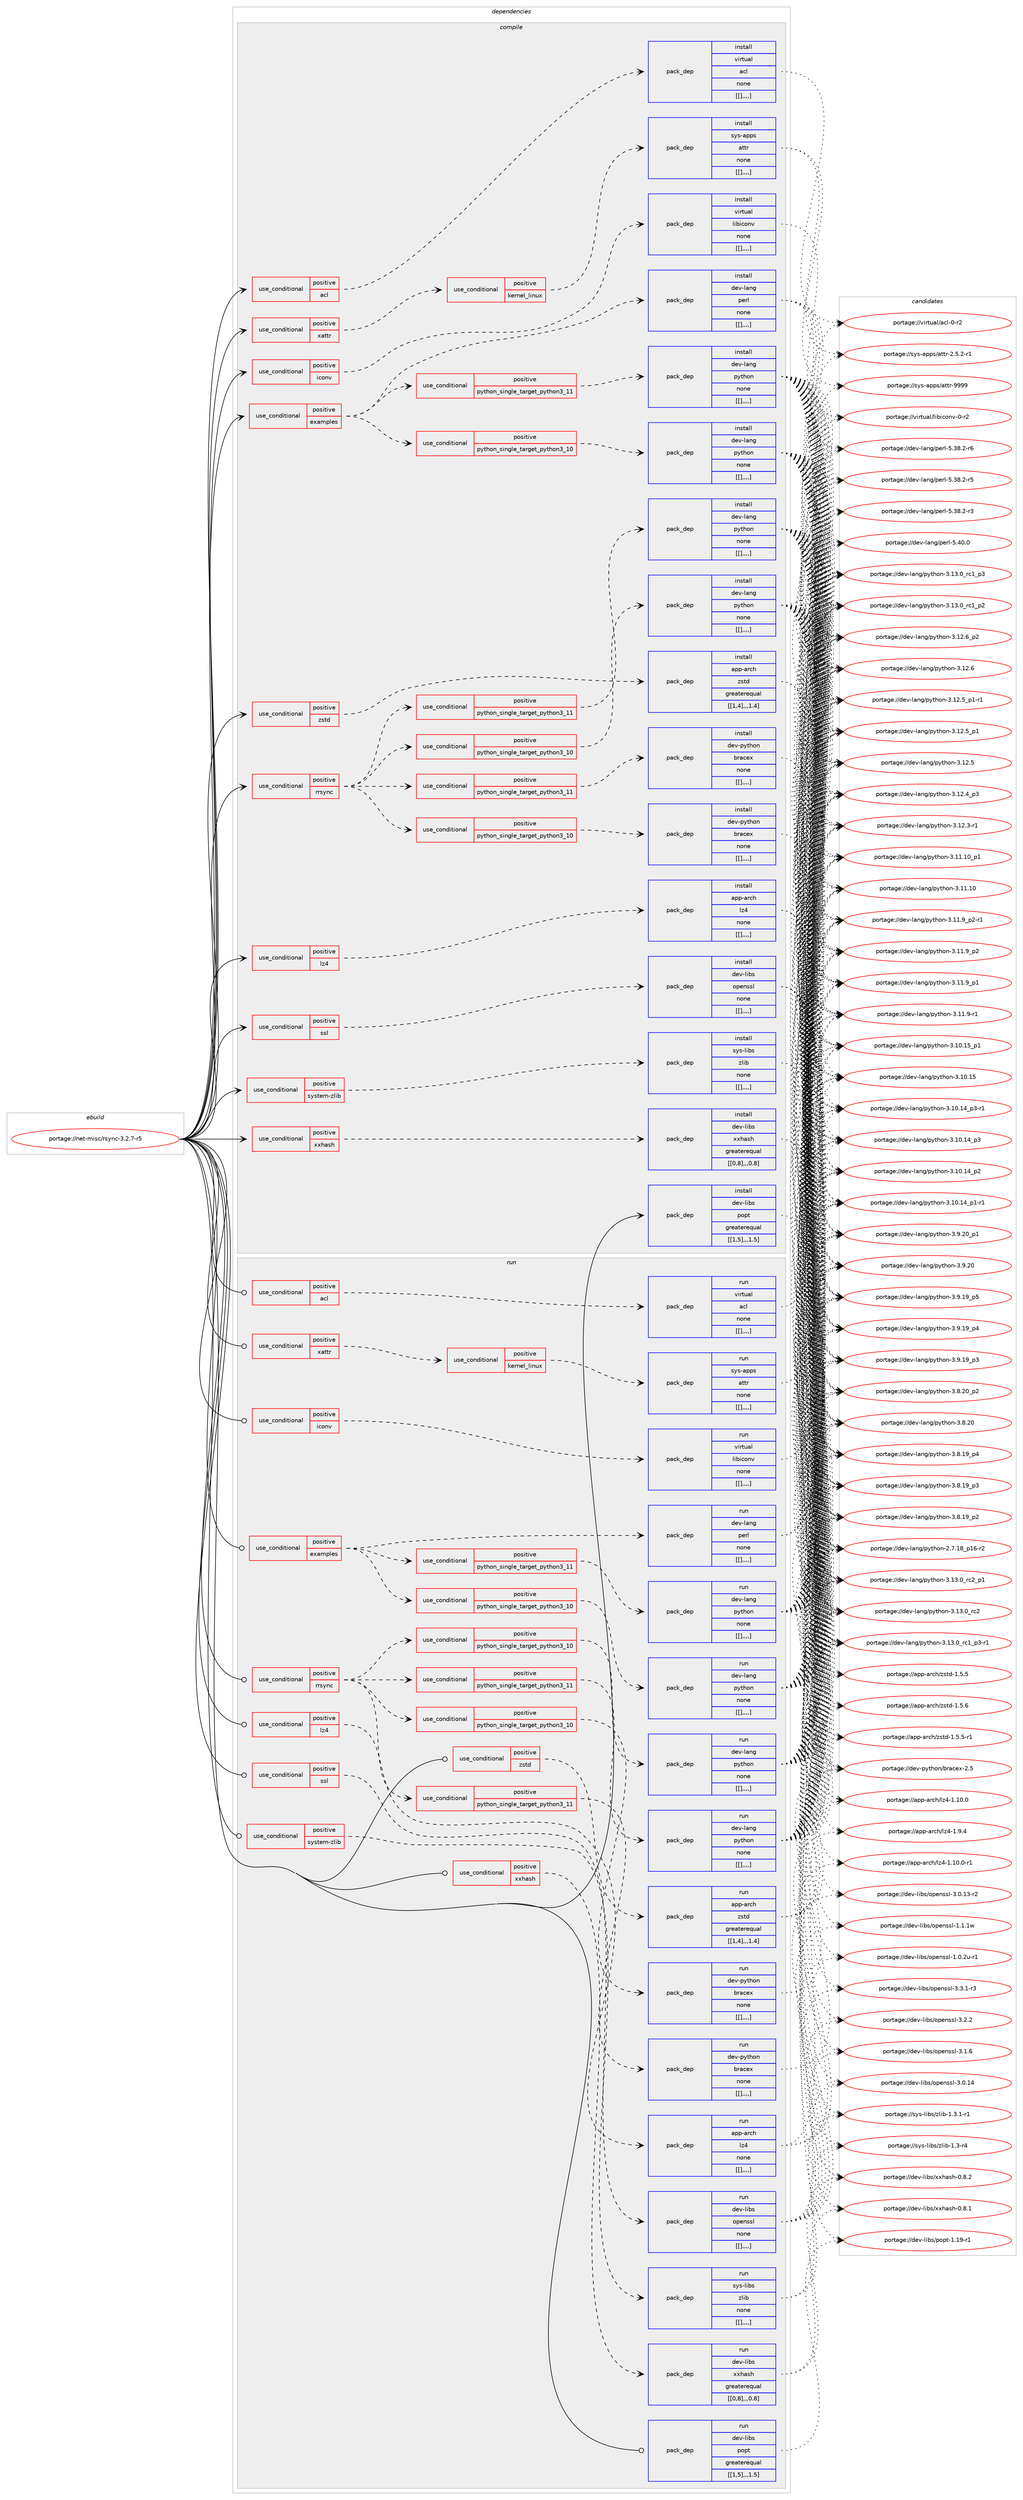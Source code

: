 digraph prolog {

# *************
# Graph options
# *************

newrank=true;
concentrate=true;
compound=true;
graph [rankdir=LR,fontname=Helvetica,fontsize=10,ranksep=1.5];#, ranksep=2.5, nodesep=0.2];
edge  [arrowhead=vee];
node  [fontname=Helvetica,fontsize=10];

# **********
# The ebuild
# **********

subgraph cluster_leftcol {
color=gray;
label=<<i>ebuild</i>>;
id [label="portage://net-misc/rsync-3.2.7-r5", color=red, width=4, href="../net-misc/rsync-3.2.7-r5.svg"];
}

# ****************
# The dependencies
# ****************

subgraph cluster_midcol {
color=gray;
label=<<i>dependencies</i>>;
subgraph cluster_compile {
fillcolor="#eeeeee";
style=filled;
label=<<i>compile</i>>;
subgraph cond4257 {
dependency11066 [label=<<TABLE BORDER="0" CELLBORDER="1" CELLSPACING="0" CELLPADDING="4"><TR><TD ROWSPAN="3" CELLPADDING="10">use_conditional</TD></TR><TR><TD>positive</TD></TR><TR><TD>acl</TD></TR></TABLE>>, shape=none, color=red];
subgraph pack6784 {
dependency11067 [label=<<TABLE BORDER="0" CELLBORDER="1" CELLSPACING="0" CELLPADDING="4" WIDTH="220"><TR><TD ROWSPAN="6" CELLPADDING="30">pack_dep</TD></TR><TR><TD WIDTH="110">install</TD></TR><TR><TD>virtual</TD></TR><TR><TD>acl</TD></TR><TR><TD>none</TD></TR><TR><TD>[[],,,,]</TD></TR></TABLE>>, shape=none, color=blue];
}
dependency11066:e -> dependency11067:w [weight=20,style="dashed",arrowhead="vee"];
}
id:e -> dependency11066:w [weight=20,style="solid",arrowhead="vee"];
subgraph cond4258 {
dependency11068 [label=<<TABLE BORDER="0" CELLBORDER="1" CELLSPACING="0" CELLPADDING="4"><TR><TD ROWSPAN="3" CELLPADDING="10">use_conditional</TD></TR><TR><TD>positive</TD></TR><TR><TD>examples</TD></TR></TABLE>>, shape=none, color=red];
subgraph cond4259 {
dependency11069 [label=<<TABLE BORDER="0" CELLBORDER="1" CELLSPACING="0" CELLPADDING="4"><TR><TD ROWSPAN="3" CELLPADDING="10">use_conditional</TD></TR><TR><TD>positive</TD></TR><TR><TD>python_single_target_python3_10</TD></TR></TABLE>>, shape=none, color=red];
subgraph pack6785 {
dependency11070 [label=<<TABLE BORDER="0" CELLBORDER="1" CELLSPACING="0" CELLPADDING="4" WIDTH="220"><TR><TD ROWSPAN="6" CELLPADDING="30">pack_dep</TD></TR><TR><TD WIDTH="110">install</TD></TR><TR><TD>dev-lang</TD></TR><TR><TD>python</TD></TR><TR><TD>none</TD></TR><TR><TD>[[],,,,]</TD></TR></TABLE>>, shape=none, color=blue];
}
dependency11069:e -> dependency11070:w [weight=20,style="dashed",arrowhead="vee"];
}
dependency11068:e -> dependency11069:w [weight=20,style="dashed",arrowhead="vee"];
subgraph cond4260 {
dependency11071 [label=<<TABLE BORDER="0" CELLBORDER="1" CELLSPACING="0" CELLPADDING="4"><TR><TD ROWSPAN="3" CELLPADDING="10">use_conditional</TD></TR><TR><TD>positive</TD></TR><TR><TD>python_single_target_python3_11</TD></TR></TABLE>>, shape=none, color=red];
subgraph pack6786 {
dependency11072 [label=<<TABLE BORDER="0" CELLBORDER="1" CELLSPACING="0" CELLPADDING="4" WIDTH="220"><TR><TD ROWSPAN="6" CELLPADDING="30">pack_dep</TD></TR><TR><TD WIDTH="110">install</TD></TR><TR><TD>dev-lang</TD></TR><TR><TD>python</TD></TR><TR><TD>none</TD></TR><TR><TD>[[],,,,]</TD></TR></TABLE>>, shape=none, color=blue];
}
dependency11071:e -> dependency11072:w [weight=20,style="dashed",arrowhead="vee"];
}
dependency11068:e -> dependency11071:w [weight=20,style="dashed",arrowhead="vee"];
subgraph pack6787 {
dependency11073 [label=<<TABLE BORDER="0" CELLBORDER="1" CELLSPACING="0" CELLPADDING="4" WIDTH="220"><TR><TD ROWSPAN="6" CELLPADDING="30">pack_dep</TD></TR><TR><TD WIDTH="110">install</TD></TR><TR><TD>dev-lang</TD></TR><TR><TD>perl</TD></TR><TR><TD>none</TD></TR><TR><TD>[[],,,,]</TD></TR></TABLE>>, shape=none, color=blue];
}
dependency11068:e -> dependency11073:w [weight=20,style="dashed",arrowhead="vee"];
}
id:e -> dependency11068:w [weight=20,style="solid",arrowhead="vee"];
subgraph cond4261 {
dependency11074 [label=<<TABLE BORDER="0" CELLBORDER="1" CELLSPACING="0" CELLPADDING="4"><TR><TD ROWSPAN="3" CELLPADDING="10">use_conditional</TD></TR><TR><TD>positive</TD></TR><TR><TD>iconv</TD></TR></TABLE>>, shape=none, color=red];
subgraph pack6788 {
dependency11075 [label=<<TABLE BORDER="0" CELLBORDER="1" CELLSPACING="0" CELLPADDING="4" WIDTH="220"><TR><TD ROWSPAN="6" CELLPADDING="30">pack_dep</TD></TR><TR><TD WIDTH="110">install</TD></TR><TR><TD>virtual</TD></TR><TR><TD>libiconv</TD></TR><TR><TD>none</TD></TR><TR><TD>[[],,,,]</TD></TR></TABLE>>, shape=none, color=blue];
}
dependency11074:e -> dependency11075:w [weight=20,style="dashed",arrowhead="vee"];
}
id:e -> dependency11074:w [weight=20,style="solid",arrowhead="vee"];
subgraph cond4262 {
dependency11076 [label=<<TABLE BORDER="0" CELLBORDER="1" CELLSPACING="0" CELLPADDING="4"><TR><TD ROWSPAN="3" CELLPADDING="10">use_conditional</TD></TR><TR><TD>positive</TD></TR><TR><TD>lz4</TD></TR></TABLE>>, shape=none, color=red];
subgraph pack6789 {
dependency11077 [label=<<TABLE BORDER="0" CELLBORDER="1" CELLSPACING="0" CELLPADDING="4" WIDTH="220"><TR><TD ROWSPAN="6" CELLPADDING="30">pack_dep</TD></TR><TR><TD WIDTH="110">install</TD></TR><TR><TD>app-arch</TD></TR><TR><TD>lz4</TD></TR><TR><TD>none</TD></TR><TR><TD>[[],,,,]</TD></TR></TABLE>>, shape=none, color=blue];
}
dependency11076:e -> dependency11077:w [weight=20,style="dashed",arrowhead="vee"];
}
id:e -> dependency11076:w [weight=20,style="solid",arrowhead="vee"];
subgraph cond4263 {
dependency11078 [label=<<TABLE BORDER="0" CELLBORDER="1" CELLSPACING="0" CELLPADDING="4"><TR><TD ROWSPAN="3" CELLPADDING="10">use_conditional</TD></TR><TR><TD>positive</TD></TR><TR><TD>rrsync</TD></TR></TABLE>>, shape=none, color=red];
subgraph cond4264 {
dependency11079 [label=<<TABLE BORDER="0" CELLBORDER="1" CELLSPACING="0" CELLPADDING="4"><TR><TD ROWSPAN="3" CELLPADDING="10">use_conditional</TD></TR><TR><TD>positive</TD></TR><TR><TD>python_single_target_python3_10</TD></TR></TABLE>>, shape=none, color=red];
subgraph pack6790 {
dependency11080 [label=<<TABLE BORDER="0" CELLBORDER="1" CELLSPACING="0" CELLPADDING="4" WIDTH="220"><TR><TD ROWSPAN="6" CELLPADDING="30">pack_dep</TD></TR><TR><TD WIDTH="110">install</TD></TR><TR><TD>dev-lang</TD></TR><TR><TD>python</TD></TR><TR><TD>none</TD></TR><TR><TD>[[],,,,]</TD></TR></TABLE>>, shape=none, color=blue];
}
dependency11079:e -> dependency11080:w [weight=20,style="dashed",arrowhead="vee"];
}
dependency11078:e -> dependency11079:w [weight=20,style="dashed",arrowhead="vee"];
subgraph cond4265 {
dependency11081 [label=<<TABLE BORDER="0" CELLBORDER="1" CELLSPACING="0" CELLPADDING="4"><TR><TD ROWSPAN="3" CELLPADDING="10">use_conditional</TD></TR><TR><TD>positive</TD></TR><TR><TD>python_single_target_python3_11</TD></TR></TABLE>>, shape=none, color=red];
subgraph pack6791 {
dependency11082 [label=<<TABLE BORDER="0" CELLBORDER="1" CELLSPACING="0" CELLPADDING="4" WIDTH="220"><TR><TD ROWSPAN="6" CELLPADDING="30">pack_dep</TD></TR><TR><TD WIDTH="110">install</TD></TR><TR><TD>dev-lang</TD></TR><TR><TD>python</TD></TR><TR><TD>none</TD></TR><TR><TD>[[],,,,]</TD></TR></TABLE>>, shape=none, color=blue];
}
dependency11081:e -> dependency11082:w [weight=20,style="dashed",arrowhead="vee"];
}
dependency11078:e -> dependency11081:w [weight=20,style="dashed",arrowhead="vee"];
subgraph cond4266 {
dependency11083 [label=<<TABLE BORDER="0" CELLBORDER="1" CELLSPACING="0" CELLPADDING="4"><TR><TD ROWSPAN="3" CELLPADDING="10">use_conditional</TD></TR><TR><TD>positive</TD></TR><TR><TD>python_single_target_python3_10</TD></TR></TABLE>>, shape=none, color=red];
subgraph pack6792 {
dependency11084 [label=<<TABLE BORDER="0" CELLBORDER="1" CELLSPACING="0" CELLPADDING="4" WIDTH="220"><TR><TD ROWSPAN="6" CELLPADDING="30">pack_dep</TD></TR><TR><TD WIDTH="110">install</TD></TR><TR><TD>dev-python</TD></TR><TR><TD>bracex</TD></TR><TR><TD>none</TD></TR><TR><TD>[[],,,,]</TD></TR></TABLE>>, shape=none, color=blue];
}
dependency11083:e -> dependency11084:w [weight=20,style="dashed",arrowhead="vee"];
}
dependency11078:e -> dependency11083:w [weight=20,style="dashed",arrowhead="vee"];
subgraph cond4267 {
dependency11085 [label=<<TABLE BORDER="0" CELLBORDER="1" CELLSPACING="0" CELLPADDING="4"><TR><TD ROWSPAN="3" CELLPADDING="10">use_conditional</TD></TR><TR><TD>positive</TD></TR><TR><TD>python_single_target_python3_11</TD></TR></TABLE>>, shape=none, color=red];
subgraph pack6793 {
dependency11086 [label=<<TABLE BORDER="0" CELLBORDER="1" CELLSPACING="0" CELLPADDING="4" WIDTH="220"><TR><TD ROWSPAN="6" CELLPADDING="30">pack_dep</TD></TR><TR><TD WIDTH="110">install</TD></TR><TR><TD>dev-python</TD></TR><TR><TD>bracex</TD></TR><TR><TD>none</TD></TR><TR><TD>[[],,,,]</TD></TR></TABLE>>, shape=none, color=blue];
}
dependency11085:e -> dependency11086:w [weight=20,style="dashed",arrowhead="vee"];
}
dependency11078:e -> dependency11085:w [weight=20,style="dashed",arrowhead="vee"];
}
id:e -> dependency11078:w [weight=20,style="solid",arrowhead="vee"];
subgraph cond4268 {
dependency11087 [label=<<TABLE BORDER="0" CELLBORDER="1" CELLSPACING="0" CELLPADDING="4"><TR><TD ROWSPAN="3" CELLPADDING="10">use_conditional</TD></TR><TR><TD>positive</TD></TR><TR><TD>ssl</TD></TR></TABLE>>, shape=none, color=red];
subgraph pack6794 {
dependency11088 [label=<<TABLE BORDER="0" CELLBORDER="1" CELLSPACING="0" CELLPADDING="4" WIDTH="220"><TR><TD ROWSPAN="6" CELLPADDING="30">pack_dep</TD></TR><TR><TD WIDTH="110">install</TD></TR><TR><TD>dev-libs</TD></TR><TR><TD>openssl</TD></TR><TR><TD>none</TD></TR><TR><TD>[[],,,,]</TD></TR></TABLE>>, shape=none, color=blue];
}
dependency11087:e -> dependency11088:w [weight=20,style="dashed",arrowhead="vee"];
}
id:e -> dependency11087:w [weight=20,style="solid",arrowhead="vee"];
subgraph cond4269 {
dependency11089 [label=<<TABLE BORDER="0" CELLBORDER="1" CELLSPACING="0" CELLPADDING="4"><TR><TD ROWSPAN="3" CELLPADDING="10">use_conditional</TD></TR><TR><TD>positive</TD></TR><TR><TD>system-zlib</TD></TR></TABLE>>, shape=none, color=red];
subgraph pack6795 {
dependency11090 [label=<<TABLE BORDER="0" CELLBORDER="1" CELLSPACING="0" CELLPADDING="4" WIDTH="220"><TR><TD ROWSPAN="6" CELLPADDING="30">pack_dep</TD></TR><TR><TD WIDTH="110">install</TD></TR><TR><TD>sys-libs</TD></TR><TR><TD>zlib</TD></TR><TR><TD>none</TD></TR><TR><TD>[[],,,,]</TD></TR></TABLE>>, shape=none, color=blue];
}
dependency11089:e -> dependency11090:w [weight=20,style="dashed",arrowhead="vee"];
}
id:e -> dependency11089:w [weight=20,style="solid",arrowhead="vee"];
subgraph cond4270 {
dependency11091 [label=<<TABLE BORDER="0" CELLBORDER="1" CELLSPACING="0" CELLPADDING="4"><TR><TD ROWSPAN="3" CELLPADDING="10">use_conditional</TD></TR><TR><TD>positive</TD></TR><TR><TD>xattr</TD></TR></TABLE>>, shape=none, color=red];
subgraph cond4271 {
dependency11092 [label=<<TABLE BORDER="0" CELLBORDER="1" CELLSPACING="0" CELLPADDING="4"><TR><TD ROWSPAN="3" CELLPADDING="10">use_conditional</TD></TR><TR><TD>positive</TD></TR><TR><TD>kernel_linux</TD></TR></TABLE>>, shape=none, color=red];
subgraph pack6796 {
dependency11093 [label=<<TABLE BORDER="0" CELLBORDER="1" CELLSPACING="0" CELLPADDING="4" WIDTH="220"><TR><TD ROWSPAN="6" CELLPADDING="30">pack_dep</TD></TR><TR><TD WIDTH="110">install</TD></TR><TR><TD>sys-apps</TD></TR><TR><TD>attr</TD></TR><TR><TD>none</TD></TR><TR><TD>[[],,,,]</TD></TR></TABLE>>, shape=none, color=blue];
}
dependency11092:e -> dependency11093:w [weight=20,style="dashed",arrowhead="vee"];
}
dependency11091:e -> dependency11092:w [weight=20,style="dashed",arrowhead="vee"];
}
id:e -> dependency11091:w [weight=20,style="solid",arrowhead="vee"];
subgraph cond4272 {
dependency11094 [label=<<TABLE BORDER="0" CELLBORDER="1" CELLSPACING="0" CELLPADDING="4"><TR><TD ROWSPAN="3" CELLPADDING="10">use_conditional</TD></TR><TR><TD>positive</TD></TR><TR><TD>xxhash</TD></TR></TABLE>>, shape=none, color=red];
subgraph pack6797 {
dependency11095 [label=<<TABLE BORDER="0" CELLBORDER="1" CELLSPACING="0" CELLPADDING="4" WIDTH="220"><TR><TD ROWSPAN="6" CELLPADDING="30">pack_dep</TD></TR><TR><TD WIDTH="110">install</TD></TR><TR><TD>dev-libs</TD></TR><TR><TD>xxhash</TD></TR><TR><TD>greaterequal</TD></TR><TR><TD>[[0,8],,,0.8]</TD></TR></TABLE>>, shape=none, color=blue];
}
dependency11094:e -> dependency11095:w [weight=20,style="dashed",arrowhead="vee"];
}
id:e -> dependency11094:w [weight=20,style="solid",arrowhead="vee"];
subgraph cond4273 {
dependency11096 [label=<<TABLE BORDER="0" CELLBORDER="1" CELLSPACING="0" CELLPADDING="4"><TR><TD ROWSPAN="3" CELLPADDING="10">use_conditional</TD></TR><TR><TD>positive</TD></TR><TR><TD>zstd</TD></TR></TABLE>>, shape=none, color=red];
subgraph pack6798 {
dependency11097 [label=<<TABLE BORDER="0" CELLBORDER="1" CELLSPACING="0" CELLPADDING="4" WIDTH="220"><TR><TD ROWSPAN="6" CELLPADDING="30">pack_dep</TD></TR><TR><TD WIDTH="110">install</TD></TR><TR><TD>app-arch</TD></TR><TR><TD>zstd</TD></TR><TR><TD>greaterequal</TD></TR><TR><TD>[[1,4],,,1.4]</TD></TR></TABLE>>, shape=none, color=blue];
}
dependency11096:e -> dependency11097:w [weight=20,style="dashed",arrowhead="vee"];
}
id:e -> dependency11096:w [weight=20,style="solid",arrowhead="vee"];
subgraph pack6799 {
dependency11098 [label=<<TABLE BORDER="0" CELLBORDER="1" CELLSPACING="0" CELLPADDING="4" WIDTH="220"><TR><TD ROWSPAN="6" CELLPADDING="30">pack_dep</TD></TR><TR><TD WIDTH="110">install</TD></TR><TR><TD>dev-libs</TD></TR><TR><TD>popt</TD></TR><TR><TD>greaterequal</TD></TR><TR><TD>[[1,5],,,1.5]</TD></TR></TABLE>>, shape=none, color=blue];
}
id:e -> dependency11098:w [weight=20,style="solid",arrowhead="vee"];
}
subgraph cluster_compileandrun {
fillcolor="#eeeeee";
style=filled;
label=<<i>compile and run</i>>;
}
subgraph cluster_run {
fillcolor="#eeeeee";
style=filled;
label=<<i>run</i>>;
subgraph cond4274 {
dependency11099 [label=<<TABLE BORDER="0" CELLBORDER="1" CELLSPACING="0" CELLPADDING="4"><TR><TD ROWSPAN="3" CELLPADDING="10">use_conditional</TD></TR><TR><TD>positive</TD></TR><TR><TD>acl</TD></TR></TABLE>>, shape=none, color=red];
subgraph pack6800 {
dependency11100 [label=<<TABLE BORDER="0" CELLBORDER="1" CELLSPACING="0" CELLPADDING="4" WIDTH="220"><TR><TD ROWSPAN="6" CELLPADDING="30">pack_dep</TD></TR><TR><TD WIDTH="110">run</TD></TR><TR><TD>virtual</TD></TR><TR><TD>acl</TD></TR><TR><TD>none</TD></TR><TR><TD>[[],,,,]</TD></TR></TABLE>>, shape=none, color=blue];
}
dependency11099:e -> dependency11100:w [weight=20,style="dashed",arrowhead="vee"];
}
id:e -> dependency11099:w [weight=20,style="solid",arrowhead="odot"];
subgraph cond4275 {
dependency11101 [label=<<TABLE BORDER="0" CELLBORDER="1" CELLSPACING="0" CELLPADDING="4"><TR><TD ROWSPAN="3" CELLPADDING="10">use_conditional</TD></TR><TR><TD>positive</TD></TR><TR><TD>examples</TD></TR></TABLE>>, shape=none, color=red];
subgraph cond4276 {
dependency11102 [label=<<TABLE BORDER="0" CELLBORDER="1" CELLSPACING="0" CELLPADDING="4"><TR><TD ROWSPAN="3" CELLPADDING="10">use_conditional</TD></TR><TR><TD>positive</TD></TR><TR><TD>python_single_target_python3_10</TD></TR></TABLE>>, shape=none, color=red];
subgraph pack6801 {
dependency11103 [label=<<TABLE BORDER="0" CELLBORDER="1" CELLSPACING="0" CELLPADDING="4" WIDTH="220"><TR><TD ROWSPAN="6" CELLPADDING="30">pack_dep</TD></TR><TR><TD WIDTH="110">run</TD></TR><TR><TD>dev-lang</TD></TR><TR><TD>python</TD></TR><TR><TD>none</TD></TR><TR><TD>[[],,,,]</TD></TR></TABLE>>, shape=none, color=blue];
}
dependency11102:e -> dependency11103:w [weight=20,style="dashed",arrowhead="vee"];
}
dependency11101:e -> dependency11102:w [weight=20,style="dashed",arrowhead="vee"];
subgraph cond4277 {
dependency11104 [label=<<TABLE BORDER="0" CELLBORDER="1" CELLSPACING="0" CELLPADDING="4"><TR><TD ROWSPAN="3" CELLPADDING="10">use_conditional</TD></TR><TR><TD>positive</TD></TR><TR><TD>python_single_target_python3_11</TD></TR></TABLE>>, shape=none, color=red];
subgraph pack6802 {
dependency11105 [label=<<TABLE BORDER="0" CELLBORDER="1" CELLSPACING="0" CELLPADDING="4" WIDTH="220"><TR><TD ROWSPAN="6" CELLPADDING="30">pack_dep</TD></TR><TR><TD WIDTH="110">run</TD></TR><TR><TD>dev-lang</TD></TR><TR><TD>python</TD></TR><TR><TD>none</TD></TR><TR><TD>[[],,,,]</TD></TR></TABLE>>, shape=none, color=blue];
}
dependency11104:e -> dependency11105:w [weight=20,style="dashed",arrowhead="vee"];
}
dependency11101:e -> dependency11104:w [weight=20,style="dashed",arrowhead="vee"];
subgraph pack6803 {
dependency11106 [label=<<TABLE BORDER="0" CELLBORDER="1" CELLSPACING="0" CELLPADDING="4" WIDTH="220"><TR><TD ROWSPAN="6" CELLPADDING="30">pack_dep</TD></TR><TR><TD WIDTH="110">run</TD></TR><TR><TD>dev-lang</TD></TR><TR><TD>perl</TD></TR><TR><TD>none</TD></TR><TR><TD>[[],,,,]</TD></TR></TABLE>>, shape=none, color=blue];
}
dependency11101:e -> dependency11106:w [weight=20,style="dashed",arrowhead="vee"];
}
id:e -> dependency11101:w [weight=20,style="solid",arrowhead="odot"];
subgraph cond4278 {
dependency11107 [label=<<TABLE BORDER="0" CELLBORDER="1" CELLSPACING="0" CELLPADDING="4"><TR><TD ROWSPAN="3" CELLPADDING="10">use_conditional</TD></TR><TR><TD>positive</TD></TR><TR><TD>iconv</TD></TR></TABLE>>, shape=none, color=red];
subgraph pack6804 {
dependency11108 [label=<<TABLE BORDER="0" CELLBORDER="1" CELLSPACING="0" CELLPADDING="4" WIDTH="220"><TR><TD ROWSPAN="6" CELLPADDING="30">pack_dep</TD></TR><TR><TD WIDTH="110">run</TD></TR><TR><TD>virtual</TD></TR><TR><TD>libiconv</TD></TR><TR><TD>none</TD></TR><TR><TD>[[],,,,]</TD></TR></TABLE>>, shape=none, color=blue];
}
dependency11107:e -> dependency11108:w [weight=20,style="dashed",arrowhead="vee"];
}
id:e -> dependency11107:w [weight=20,style="solid",arrowhead="odot"];
subgraph cond4279 {
dependency11109 [label=<<TABLE BORDER="0" CELLBORDER="1" CELLSPACING="0" CELLPADDING="4"><TR><TD ROWSPAN="3" CELLPADDING="10">use_conditional</TD></TR><TR><TD>positive</TD></TR><TR><TD>lz4</TD></TR></TABLE>>, shape=none, color=red];
subgraph pack6805 {
dependency11110 [label=<<TABLE BORDER="0" CELLBORDER="1" CELLSPACING="0" CELLPADDING="4" WIDTH="220"><TR><TD ROWSPAN="6" CELLPADDING="30">pack_dep</TD></TR><TR><TD WIDTH="110">run</TD></TR><TR><TD>app-arch</TD></TR><TR><TD>lz4</TD></TR><TR><TD>none</TD></TR><TR><TD>[[],,,,]</TD></TR></TABLE>>, shape=none, color=blue];
}
dependency11109:e -> dependency11110:w [weight=20,style="dashed",arrowhead="vee"];
}
id:e -> dependency11109:w [weight=20,style="solid",arrowhead="odot"];
subgraph cond4280 {
dependency11111 [label=<<TABLE BORDER="0" CELLBORDER="1" CELLSPACING="0" CELLPADDING="4"><TR><TD ROWSPAN="3" CELLPADDING="10">use_conditional</TD></TR><TR><TD>positive</TD></TR><TR><TD>rrsync</TD></TR></TABLE>>, shape=none, color=red];
subgraph cond4281 {
dependency11112 [label=<<TABLE BORDER="0" CELLBORDER="1" CELLSPACING="0" CELLPADDING="4"><TR><TD ROWSPAN="3" CELLPADDING="10">use_conditional</TD></TR><TR><TD>positive</TD></TR><TR><TD>python_single_target_python3_10</TD></TR></TABLE>>, shape=none, color=red];
subgraph pack6806 {
dependency11113 [label=<<TABLE BORDER="0" CELLBORDER="1" CELLSPACING="0" CELLPADDING="4" WIDTH="220"><TR><TD ROWSPAN="6" CELLPADDING="30">pack_dep</TD></TR><TR><TD WIDTH="110">run</TD></TR><TR><TD>dev-lang</TD></TR><TR><TD>python</TD></TR><TR><TD>none</TD></TR><TR><TD>[[],,,,]</TD></TR></TABLE>>, shape=none, color=blue];
}
dependency11112:e -> dependency11113:w [weight=20,style="dashed",arrowhead="vee"];
}
dependency11111:e -> dependency11112:w [weight=20,style="dashed",arrowhead="vee"];
subgraph cond4282 {
dependency11114 [label=<<TABLE BORDER="0" CELLBORDER="1" CELLSPACING="0" CELLPADDING="4"><TR><TD ROWSPAN="3" CELLPADDING="10">use_conditional</TD></TR><TR><TD>positive</TD></TR><TR><TD>python_single_target_python3_11</TD></TR></TABLE>>, shape=none, color=red];
subgraph pack6807 {
dependency11115 [label=<<TABLE BORDER="0" CELLBORDER="1" CELLSPACING="0" CELLPADDING="4" WIDTH="220"><TR><TD ROWSPAN="6" CELLPADDING="30">pack_dep</TD></TR><TR><TD WIDTH="110">run</TD></TR><TR><TD>dev-lang</TD></TR><TR><TD>python</TD></TR><TR><TD>none</TD></TR><TR><TD>[[],,,,]</TD></TR></TABLE>>, shape=none, color=blue];
}
dependency11114:e -> dependency11115:w [weight=20,style="dashed",arrowhead="vee"];
}
dependency11111:e -> dependency11114:w [weight=20,style="dashed",arrowhead="vee"];
subgraph cond4283 {
dependency11116 [label=<<TABLE BORDER="0" CELLBORDER="1" CELLSPACING="0" CELLPADDING="4"><TR><TD ROWSPAN="3" CELLPADDING="10">use_conditional</TD></TR><TR><TD>positive</TD></TR><TR><TD>python_single_target_python3_10</TD></TR></TABLE>>, shape=none, color=red];
subgraph pack6808 {
dependency11117 [label=<<TABLE BORDER="0" CELLBORDER="1" CELLSPACING="0" CELLPADDING="4" WIDTH="220"><TR><TD ROWSPAN="6" CELLPADDING="30">pack_dep</TD></TR><TR><TD WIDTH="110">run</TD></TR><TR><TD>dev-python</TD></TR><TR><TD>bracex</TD></TR><TR><TD>none</TD></TR><TR><TD>[[],,,,]</TD></TR></TABLE>>, shape=none, color=blue];
}
dependency11116:e -> dependency11117:w [weight=20,style="dashed",arrowhead="vee"];
}
dependency11111:e -> dependency11116:w [weight=20,style="dashed",arrowhead="vee"];
subgraph cond4284 {
dependency11118 [label=<<TABLE BORDER="0" CELLBORDER="1" CELLSPACING="0" CELLPADDING="4"><TR><TD ROWSPAN="3" CELLPADDING="10">use_conditional</TD></TR><TR><TD>positive</TD></TR><TR><TD>python_single_target_python3_11</TD></TR></TABLE>>, shape=none, color=red];
subgraph pack6809 {
dependency11119 [label=<<TABLE BORDER="0" CELLBORDER="1" CELLSPACING="0" CELLPADDING="4" WIDTH="220"><TR><TD ROWSPAN="6" CELLPADDING="30">pack_dep</TD></TR><TR><TD WIDTH="110">run</TD></TR><TR><TD>dev-python</TD></TR><TR><TD>bracex</TD></TR><TR><TD>none</TD></TR><TR><TD>[[],,,,]</TD></TR></TABLE>>, shape=none, color=blue];
}
dependency11118:e -> dependency11119:w [weight=20,style="dashed",arrowhead="vee"];
}
dependency11111:e -> dependency11118:w [weight=20,style="dashed",arrowhead="vee"];
}
id:e -> dependency11111:w [weight=20,style="solid",arrowhead="odot"];
subgraph cond4285 {
dependency11120 [label=<<TABLE BORDER="0" CELLBORDER="1" CELLSPACING="0" CELLPADDING="4"><TR><TD ROWSPAN="3" CELLPADDING="10">use_conditional</TD></TR><TR><TD>positive</TD></TR><TR><TD>ssl</TD></TR></TABLE>>, shape=none, color=red];
subgraph pack6810 {
dependency11121 [label=<<TABLE BORDER="0" CELLBORDER="1" CELLSPACING="0" CELLPADDING="4" WIDTH="220"><TR><TD ROWSPAN="6" CELLPADDING="30">pack_dep</TD></TR><TR><TD WIDTH="110">run</TD></TR><TR><TD>dev-libs</TD></TR><TR><TD>openssl</TD></TR><TR><TD>none</TD></TR><TR><TD>[[],,,,]</TD></TR></TABLE>>, shape=none, color=blue];
}
dependency11120:e -> dependency11121:w [weight=20,style="dashed",arrowhead="vee"];
}
id:e -> dependency11120:w [weight=20,style="solid",arrowhead="odot"];
subgraph cond4286 {
dependency11122 [label=<<TABLE BORDER="0" CELLBORDER="1" CELLSPACING="0" CELLPADDING="4"><TR><TD ROWSPAN="3" CELLPADDING="10">use_conditional</TD></TR><TR><TD>positive</TD></TR><TR><TD>system-zlib</TD></TR></TABLE>>, shape=none, color=red];
subgraph pack6811 {
dependency11123 [label=<<TABLE BORDER="0" CELLBORDER="1" CELLSPACING="0" CELLPADDING="4" WIDTH="220"><TR><TD ROWSPAN="6" CELLPADDING="30">pack_dep</TD></TR><TR><TD WIDTH="110">run</TD></TR><TR><TD>sys-libs</TD></TR><TR><TD>zlib</TD></TR><TR><TD>none</TD></TR><TR><TD>[[],,,,]</TD></TR></TABLE>>, shape=none, color=blue];
}
dependency11122:e -> dependency11123:w [weight=20,style="dashed",arrowhead="vee"];
}
id:e -> dependency11122:w [weight=20,style="solid",arrowhead="odot"];
subgraph cond4287 {
dependency11124 [label=<<TABLE BORDER="0" CELLBORDER="1" CELLSPACING="0" CELLPADDING="4"><TR><TD ROWSPAN="3" CELLPADDING="10">use_conditional</TD></TR><TR><TD>positive</TD></TR><TR><TD>xattr</TD></TR></TABLE>>, shape=none, color=red];
subgraph cond4288 {
dependency11125 [label=<<TABLE BORDER="0" CELLBORDER="1" CELLSPACING="0" CELLPADDING="4"><TR><TD ROWSPAN="3" CELLPADDING="10">use_conditional</TD></TR><TR><TD>positive</TD></TR><TR><TD>kernel_linux</TD></TR></TABLE>>, shape=none, color=red];
subgraph pack6812 {
dependency11126 [label=<<TABLE BORDER="0" CELLBORDER="1" CELLSPACING="0" CELLPADDING="4" WIDTH="220"><TR><TD ROWSPAN="6" CELLPADDING="30">pack_dep</TD></TR><TR><TD WIDTH="110">run</TD></TR><TR><TD>sys-apps</TD></TR><TR><TD>attr</TD></TR><TR><TD>none</TD></TR><TR><TD>[[],,,,]</TD></TR></TABLE>>, shape=none, color=blue];
}
dependency11125:e -> dependency11126:w [weight=20,style="dashed",arrowhead="vee"];
}
dependency11124:e -> dependency11125:w [weight=20,style="dashed",arrowhead="vee"];
}
id:e -> dependency11124:w [weight=20,style="solid",arrowhead="odot"];
subgraph cond4289 {
dependency11127 [label=<<TABLE BORDER="0" CELLBORDER="1" CELLSPACING="0" CELLPADDING="4"><TR><TD ROWSPAN="3" CELLPADDING="10">use_conditional</TD></TR><TR><TD>positive</TD></TR><TR><TD>xxhash</TD></TR></TABLE>>, shape=none, color=red];
subgraph pack6813 {
dependency11128 [label=<<TABLE BORDER="0" CELLBORDER="1" CELLSPACING="0" CELLPADDING="4" WIDTH="220"><TR><TD ROWSPAN="6" CELLPADDING="30">pack_dep</TD></TR><TR><TD WIDTH="110">run</TD></TR><TR><TD>dev-libs</TD></TR><TR><TD>xxhash</TD></TR><TR><TD>greaterequal</TD></TR><TR><TD>[[0,8],,,0.8]</TD></TR></TABLE>>, shape=none, color=blue];
}
dependency11127:e -> dependency11128:w [weight=20,style="dashed",arrowhead="vee"];
}
id:e -> dependency11127:w [weight=20,style="solid",arrowhead="odot"];
subgraph cond4290 {
dependency11129 [label=<<TABLE BORDER="0" CELLBORDER="1" CELLSPACING="0" CELLPADDING="4"><TR><TD ROWSPAN="3" CELLPADDING="10">use_conditional</TD></TR><TR><TD>positive</TD></TR><TR><TD>zstd</TD></TR></TABLE>>, shape=none, color=red];
subgraph pack6814 {
dependency11130 [label=<<TABLE BORDER="0" CELLBORDER="1" CELLSPACING="0" CELLPADDING="4" WIDTH="220"><TR><TD ROWSPAN="6" CELLPADDING="30">pack_dep</TD></TR><TR><TD WIDTH="110">run</TD></TR><TR><TD>app-arch</TD></TR><TR><TD>zstd</TD></TR><TR><TD>greaterequal</TD></TR><TR><TD>[[1,4],,,1.4]</TD></TR></TABLE>>, shape=none, color=blue];
}
dependency11129:e -> dependency11130:w [weight=20,style="dashed",arrowhead="vee"];
}
id:e -> dependency11129:w [weight=20,style="solid",arrowhead="odot"];
subgraph pack6815 {
dependency11131 [label=<<TABLE BORDER="0" CELLBORDER="1" CELLSPACING="0" CELLPADDING="4" WIDTH="220"><TR><TD ROWSPAN="6" CELLPADDING="30">pack_dep</TD></TR><TR><TD WIDTH="110">run</TD></TR><TR><TD>dev-libs</TD></TR><TR><TD>popt</TD></TR><TR><TD>greaterequal</TD></TR><TR><TD>[[1,5],,,1.5]</TD></TR></TABLE>>, shape=none, color=blue];
}
id:e -> dependency11131:w [weight=20,style="solid",arrowhead="odot"];
}
}

# **************
# The candidates
# **************

subgraph cluster_choices {
rank=same;
color=gray;
label=<<i>candidates</i>>;

subgraph choice6784 {
color=black;
nodesep=1;
choice1181051141161179710847979910845484511450 [label="portage://virtual/acl-0-r2", color=red, width=4,href="../virtual/acl-0-r2.svg"];
dependency11067:e -> choice1181051141161179710847979910845484511450:w [style=dotted,weight="100"];
}
subgraph choice6785 {
color=black;
nodesep=1;
choice100101118451089711010347112121116104111110455146495146489511499509511249 [label="portage://dev-lang/python-3.13.0_rc2_p1", color=red, width=4,href="../dev-lang/python-3.13.0_rc2_p1.svg"];
choice10010111845108971101034711212111610411111045514649514648951149950 [label="portage://dev-lang/python-3.13.0_rc2", color=red, width=4,href="../dev-lang/python-3.13.0_rc2.svg"];
choice1001011184510897110103471121211161041111104551464951464895114994995112514511449 [label="portage://dev-lang/python-3.13.0_rc1_p3-r1", color=red, width=4,href="../dev-lang/python-3.13.0_rc1_p3-r1.svg"];
choice100101118451089711010347112121116104111110455146495146489511499499511251 [label="portage://dev-lang/python-3.13.0_rc1_p3", color=red, width=4,href="../dev-lang/python-3.13.0_rc1_p3.svg"];
choice100101118451089711010347112121116104111110455146495146489511499499511250 [label="portage://dev-lang/python-3.13.0_rc1_p2", color=red, width=4,href="../dev-lang/python-3.13.0_rc1_p2.svg"];
choice100101118451089711010347112121116104111110455146495046549511250 [label="portage://dev-lang/python-3.12.6_p2", color=red, width=4,href="../dev-lang/python-3.12.6_p2.svg"];
choice10010111845108971101034711212111610411111045514649504654 [label="portage://dev-lang/python-3.12.6", color=red, width=4,href="../dev-lang/python-3.12.6.svg"];
choice1001011184510897110103471121211161041111104551464950465395112494511449 [label="portage://dev-lang/python-3.12.5_p1-r1", color=red, width=4,href="../dev-lang/python-3.12.5_p1-r1.svg"];
choice100101118451089711010347112121116104111110455146495046539511249 [label="portage://dev-lang/python-3.12.5_p1", color=red, width=4,href="../dev-lang/python-3.12.5_p1.svg"];
choice10010111845108971101034711212111610411111045514649504653 [label="portage://dev-lang/python-3.12.5", color=red, width=4,href="../dev-lang/python-3.12.5.svg"];
choice100101118451089711010347112121116104111110455146495046529511251 [label="portage://dev-lang/python-3.12.4_p3", color=red, width=4,href="../dev-lang/python-3.12.4_p3.svg"];
choice100101118451089711010347112121116104111110455146495046514511449 [label="portage://dev-lang/python-3.12.3-r1", color=red, width=4,href="../dev-lang/python-3.12.3-r1.svg"];
choice10010111845108971101034711212111610411111045514649494649489511249 [label="portage://dev-lang/python-3.11.10_p1", color=red, width=4,href="../dev-lang/python-3.11.10_p1.svg"];
choice1001011184510897110103471121211161041111104551464949464948 [label="portage://dev-lang/python-3.11.10", color=red, width=4,href="../dev-lang/python-3.11.10.svg"];
choice1001011184510897110103471121211161041111104551464949465795112504511449 [label="portage://dev-lang/python-3.11.9_p2-r1", color=red, width=4,href="../dev-lang/python-3.11.9_p2-r1.svg"];
choice100101118451089711010347112121116104111110455146494946579511250 [label="portage://dev-lang/python-3.11.9_p2", color=red, width=4,href="../dev-lang/python-3.11.9_p2.svg"];
choice100101118451089711010347112121116104111110455146494946579511249 [label="portage://dev-lang/python-3.11.9_p1", color=red, width=4,href="../dev-lang/python-3.11.9_p1.svg"];
choice100101118451089711010347112121116104111110455146494946574511449 [label="portage://dev-lang/python-3.11.9-r1", color=red, width=4,href="../dev-lang/python-3.11.9-r1.svg"];
choice10010111845108971101034711212111610411111045514649484649539511249 [label="portage://dev-lang/python-3.10.15_p1", color=red, width=4,href="../dev-lang/python-3.10.15_p1.svg"];
choice1001011184510897110103471121211161041111104551464948464953 [label="portage://dev-lang/python-3.10.15", color=red, width=4,href="../dev-lang/python-3.10.15.svg"];
choice100101118451089711010347112121116104111110455146494846495295112514511449 [label="portage://dev-lang/python-3.10.14_p3-r1", color=red, width=4,href="../dev-lang/python-3.10.14_p3-r1.svg"];
choice10010111845108971101034711212111610411111045514649484649529511251 [label="portage://dev-lang/python-3.10.14_p3", color=red, width=4,href="../dev-lang/python-3.10.14_p3.svg"];
choice10010111845108971101034711212111610411111045514649484649529511250 [label="portage://dev-lang/python-3.10.14_p2", color=red, width=4,href="../dev-lang/python-3.10.14_p2.svg"];
choice100101118451089711010347112121116104111110455146494846495295112494511449 [label="portage://dev-lang/python-3.10.14_p1-r1", color=red, width=4,href="../dev-lang/python-3.10.14_p1-r1.svg"];
choice100101118451089711010347112121116104111110455146574650489511249 [label="portage://dev-lang/python-3.9.20_p1", color=red, width=4,href="../dev-lang/python-3.9.20_p1.svg"];
choice10010111845108971101034711212111610411111045514657465048 [label="portage://dev-lang/python-3.9.20", color=red, width=4,href="../dev-lang/python-3.9.20.svg"];
choice100101118451089711010347112121116104111110455146574649579511253 [label="portage://dev-lang/python-3.9.19_p5", color=red, width=4,href="../dev-lang/python-3.9.19_p5.svg"];
choice100101118451089711010347112121116104111110455146574649579511252 [label="portage://dev-lang/python-3.9.19_p4", color=red, width=4,href="../dev-lang/python-3.9.19_p4.svg"];
choice100101118451089711010347112121116104111110455146574649579511251 [label="portage://dev-lang/python-3.9.19_p3", color=red, width=4,href="../dev-lang/python-3.9.19_p3.svg"];
choice100101118451089711010347112121116104111110455146564650489511250 [label="portage://dev-lang/python-3.8.20_p2", color=red, width=4,href="../dev-lang/python-3.8.20_p2.svg"];
choice10010111845108971101034711212111610411111045514656465048 [label="portage://dev-lang/python-3.8.20", color=red, width=4,href="../dev-lang/python-3.8.20.svg"];
choice100101118451089711010347112121116104111110455146564649579511252 [label="portage://dev-lang/python-3.8.19_p4", color=red, width=4,href="../dev-lang/python-3.8.19_p4.svg"];
choice100101118451089711010347112121116104111110455146564649579511251 [label="portage://dev-lang/python-3.8.19_p3", color=red, width=4,href="../dev-lang/python-3.8.19_p3.svg"];
choice100101118451089711010347112121116104111110455146564649579511250 [label="portage://dev-lang/python-3.8.19_p2", color=red, width=4,href="../dev-lang/python-3.8.19_p2.svg"];
choice100101118451089711010347112121116104111110455046554649569511249544511450 [label="portage://dev-lang/python-2.7.18_p16-r2", color=red, width=4,href="../dev-lang/python-2.7.18_p16-r2.svg"];
dependency11070:e -> choice100101118451089711010347112121116104111110455146495146489511499509511249:w [style=dotted,weight="100"];
dependency11070:e -> choice10010111845108971101034711212111610411111045514649514648951149950:w [style=dotted,weight="100"];
dependency11070:e -> choice1001011184510897110103471121211161041111104551464951464895114994995112514511449:w [style=dotted,weight="100"];
dependency11070:e -> choice100101118451089711010347112121116104111110455146495146489511499499511251:w [style=dotted,weight="100"];
dependency11070:e -> choice100101118451089711010347112121116104111110455146495146489511499499511250:w [style=dotted,weight="100"];
dependency11070:e -> choice100101118451089711010347112121116104111110455146495046549511250:w [style=dotted,weight="100"];
dependency11070:e -> choice10010111845108971101034711212111610411111045514649504654:w [style=dotted,weight="100"];
dependency11070:e -> choice1001011184510897110103471121211161041111104551464950465395112494511449:w [style=dotted,weight="100"];
dependency11070:e -> choice100101118451089711010347112121116104111110455146495046539511249:w [style=dotted,weight="100"];
dependency11070:e -> choice10010111845108971101034711212111610411111045514649504653:w [style=dotted,weight="100"];
dependency11070:e -> choice100101118451089711010347112121116104111110455146495046529511251:w [style=dotted,weight="100"];
dependency11070:e -> choice100101118451089711010347112121116104111110455146495046514511449:w [style=dotted,weight="100"];
dependency11070:e -> choice10010111845108971101034711212111610411111045514649494649489511249:w [style=dotted,weight="100"];
dependency11070:e -> choice1001011184510897110103471121211161041111104551464949464948:w [style=dotted,weight="100"];
dependency11070:e -> choice1001011184510897110103471121211161041111104551464949465795112504511449:w [style=dotted,weight="100"];
dependency11070:e -> choice100101118451089711010347112121116104111110455146494946579511250:w [style=dotted,weight="100"];
dependency11070:e -> choice100101118451089711010347112121116104111110455146494946579511249:w [style=dotted,weight="100"];
dependency11070:e -> choice100101118451089711010347112121116104111110455146494946574511449:w [style=dotted,weight="100"];
dependency11070:e -> choice10010111845108971101034711212111610411111045514649484649539511249:w [style=dotted,weight="100"];
dependency11070:e -> choice1001011184510897110103471121211161041111104551464948464953:w [style=dotted,weight="100"];
dependency11070:e -> choice100101118451089711010347112121116104111110455146494846495295112514511449:w [style=dotted,weight="100"];
dependency11070:e -> choice10010111845108971101034711212111610411111045514649484649529511251:w [style=dotted,weight="100"];
dependency11070:e -> choice10010111845108971101034711212111610411111045514649484649529511250:w [style=dotted,weight="100"];
dependency11070:e -> choice100101118451089711010347112121116104111110455146494846495295112494511449:w [style=dotted,weight="100"];
dependency11070:e -> choice100101118451089711010347112121116104111110455146574650489511249:w [style=dotted,weight="100"];
dependency11070:e -> choice10010111845108971101034711212111610411111045514657465048:w [style=dotted,weight="100"];
dependency11070:e -> choice100101118451089711010347112121116104111110455146574649579511253:w [style=dotted,weight="100"];
dependency11070:e -> choice100101118451089711010347112121116104111110455146574649579511252:w [style=dotted,weight="100"];
dependency11070:e -> choice100101118451089711010347112121116104111110455146574649579511251:w [style=dotted,weight="100"];
dependency11070:e -> choice100101118451089711010347112121116104111110455146564650489511250:w [style=dotted,weight="100"];
dependency11070:e -> choice10010111845108971101034711212111610411111045514656465048:w [style=dotted,weight="100"];
dependency11070:e -> choice100101118451089711010347112121116104111110455146564649579511252:w [style=dotted,weight="100"];
dependency11070:e -> choice100101118451089711010347112121116104111110455146564649579511251:w [style=dotted,weight="100"];
dependency11070:e -> choice100101118451089711010347112121116104111110455146564649579511250:w [style=dotted,weight="100"];
dependency11070:e -> choice100101118451089711010347112121116104111110455046554649569511249544511450:w [style=dotted,weight="100"];
}
subgraph choice6786 {
color=black;
nodesep=1;
choice100101118451089711010347112121116104111110455146495146489511499509511249 [label="portage://dev-lang/python-3.13.0_rc2_p1", color=red, width=4,href="../dev-lang/python-3.13.0_rc2_p1.svg"];
choice10010111845108971101034711212111610411111045514649514648951149950 [label="portage://dev-lang/python-3.13.0_rc2", color=red, width=4,href="../dev-lang/python-3.13.0_rc2.svg"];
choice1001011184510897110103471121211161041111104551464951464895114994995112514511449 [label="portage://dev-lang/python-3.13.0_rc1_p3-r1", color=red, width=4,href="../dev-lang/python-3.13.0_rc1_p3-r1.svg"];
choice100101118451089711010347112121116104111110455146495146489511499499511251 [label="portage://dev-lang/python-3.13.0_rc1_p3", color=red, width=4,href="../dev-lang/python-3.13.0_rc1_p3.svg"];
choice100101118451089711010347112121116104111110455146495146489511499499511250 [label="portage://dev-lang/python-3.13.0_rc1_p2", color=red, width=4,href="../dev-lang/python-3.13.0_rc1_p2.svg"];
choice100101118451089711010347112121116104111110455146495046549511250 [label="portage://dev-lang/python-3.12.6_p2", color=red, width=4,href="../dev-lang/python-3.12.6_p2.svg"];
choice10010111845108971101034711212111610411111045514649504654 [label="portage://dev-lang/python-3.12.6", color=red, width=4,href="../dev-lang/python-3.12.6.svg"];
choice1001011184510897110103471121211161041111104551464950465395112494511449 [label="portage://dev-lang/python-3.12.5_p1-r1", color=red, width=4,href="../dev-lang/python-3.12.5_p1-r1.svg"];
choice100101118451089711010347112121116104111110455146495046539511249 [label="portage://dev-lang/python-3.12.5_p1", color=red, width=4,href="../dev-lang/python-3.12.5_p1.svg"];
choice10010111845108971101034711212111610411111045514649504653 [label="portage://dev-lang/python-3.12.5", color=red, width=4,href="../dev-lang/python-3.12.5.svg"];
choice100101118451089711010347112121116104111110455146495046529511251 [label="portage://dev-lang/python-3.12.4_p3", color=red, width=4,href="../dev-lang/python-3.12.4_p3.svg"];
choice100101118451089711010347112121116104111110455146495046514511449 [label="portage://dev-lang/python-3.12.3-r1", color=red, width=4,href="../dev-lang/python-3.12.3-r1.svg"];
choice10010111845108971101034711212111610411111045514649494649489511249 [label="portage://dev-lang/python-3.11.10_p1", color=red, width=4,href="../dev-lang/python-3.11.10_p1.svg"];
choice1001011184510897110103471121211161041111104551464949464948 [label="portage://dev-lang/python-3.11.10", color=red, width=4,href="../dev-lang/python-3.11.10.svg"];
choice1001011184510897110103471121211161041111104551464949465795112504511449 [label="portage://dev-lang/python-3.11.9_p2-r1", color=red, width=4,href="../dev-lang/python-3.11.9_p2-r1.svg"];
choice100101118451089711010347112121116104111110455146494946579511250 [label="portage://dev-lang/python-3.11.9_p2", color=red, width=4,href="../dev-lang/python-3.11.9_p2.svg"];
choice100101118451089711010347112121116104111110455146494946579511249 [label="portage://dev-lang/python-3.11.9_p1", color=red, width=4,href="../dev-lang/python-3.11.9_p1.svg"];
choice100101118451089711010347112121116104111110455146494946574511449 [label="portage://dev-lang/python-3.11.9-r1", color=red, width=4,href="../dev-lang/python-3.11.9-r1.svg"];
choice10010111845108971101034711212111610411111045514649484649539511249 [label="portage://dev-lang/python-3.10.15_p1", color=red, width=4,href="../dev-lang/python-3.10.15_p1.svg"];
choice1001011184510897110103471121211161041111104551464948464953 [label="portage://dev-lang/python-3.10.15", color=red, width=4,href="../dev-lang/python-3.10.15.svg"];
choice100101118451089711010347112121116104111110455146494846495295112514511449 [label="portage://dev-lang/python-3.10.14_p3-r1", color=red, width=4,href="../dev-lang/python-3.10.14_p3-r1.svg"];
choice10010111845108971101034711212111610411111045514649484649529511251 [label="portage://dev-lang/python-3.10.14_p3", color=red, width=4,href="../dev-lang/python-3.10.14_p3.svg"];
choice10010111845108971101034711212111610411111045514649484649529511250 [label="portage://dev-lang/python-3.10.14_p2", color=red, width=4,href="../dev-lang/python-3.10.14_p2.svg"];
choice100101118451089711010347112121116104111110455146494846495295112494511449 [label="portage://dev-lang/python-3.10.14_p1-r1", color=red, width=4,href="../dev-lang/python-3.10.14_p1-r1.svg"];
choice100101118451089711010347112121116104111110455146574650489511249 [label="portage://dev-lang/python-3.9.20_p1", color=red, width=4,href="../dev-lang/python-3.9.20_p1.svg"];
choice10010111845108971101034711212111610411111045514657465048 [label="portage://dev-lang/python-3.9.20", color=red, width=4,href="../dev-lang/python-3.9.20.svg"];
choice100101118451089711010347112121116104111110455146574649579511253 [label="portage://dev-lang/python-3.9.19_p5", color=red, width=4,href="../dev-lang/python-3.9.19_p5.svg"];
choice100101118451089711010347112121116104111110455146574649579511252 [label="portage://dev-lang/python-3.9.19_p4", color=red, width=4,href="../dev-lang/python-3.9.19_p4.svg"];
choice100101118451089711010347112121116104111110455146574649579511251 [label="portage://dev-lang/python-3.9.19_p3", color=red, width=4,href="../dev-lang/python-3.9.19_p3.svg"];
choice100101118451089711010347112121116104111110455146564650489511250 [label="portage://dev-lang/python-3.8.20_p2", color=red, width=4,href="../dev-lang/python-3.8.20_p2.svg"];
choice10010111845108971101034711212111610411111045514656465048 [label="portage://dev-lang/python-3.8.20", color=red, width=4,href="../dev-lang/python-3.8.20.svg"];
choice100101118451089711010347112121116104111110455146564649579511252 [label="portage://dev-lang/python-3.8.19_p4", color=red, width=4,href="../dev-lang/python-3.8.19_p4.svg"];
choice100101118451089711010347112121116104111110455146564649579511251 [label="portage://dev-lang/python-3.8.19_p3", color=red, width=4,href="../dev-lang/python-3.8.19_p3.svg"];
choice100101118451089711010347112121116104111110455146564649579511250 [label="portage://dev-lang/python-3.8.19_p2", color=red, width=4,href="../dev-lang/python-3.8.19_p2.svg"];
choice100101118451089711010347112121116104111110455046554649569511249544511450 [label="portage://dev-lang/python-2.7.18_p16-r2", color=red, width=4,href="../dev-lang/python-2.7.18_p16-r2.svg"];
dependency11072:e -> choice100101118451089711010347112121116104111110455146495146489511499509511249:w [style=dotted,weight="100"];
dependency11072:e -> choice10010111845108971101034711212111610411111045514649514648951149950:w [style=dotted,weight="100"];
dependency11072:e -> choice1001011184510897110103471121211161041111104551464951464895114994995112514511449:w [style=dotted,weight="100"];
dependency11072:e -> choice100101118451089711010347112121116104111110455146495146489511499499511251:w [style=dotted,weight="100"];
dependency11072:e -> choice100101118451089711010347112121116104111110455146495146489511499499511250:w [style=dotted,weight="100"];
dependency11072:e -> choice100101118451089711010347112121116104111110455146495046549511250:w [style=dotted,weight="100"];
dependency11072:e -> choice10010111845108971101034711212111610411111045514649504654:w [style=dotted,weight="100"];
dependency11072:e -> choice1001011184510897110103471121211161041111104551464950465395112494511449:w [style=dotted,weight="100"];
dependency11072:e -> choice100101118451089711010347112121116104111110455146495046539511249:w [style=dotted,weight="100"];
dependency11072:e -> choice10010111845108971101034711212111610411111045514649504653:w [style=dotted,weight="100"];
dependency11072:e -> choice100101118451089711010347112121116104111110455146495046529511251:w [style=dotted,weight="100"];
dependency11072:e -> choice100101118451089711010347112121116104111110455146495046514511449:w [style=dotted,weight="100"];
dependency11072:e -> choice10010111845108971101034711212111610411111045514649494649489511249:w [style=dotted,weight="100"];
dependency11072:e -> choice1001011184510897110103471121211161041111104551464949464948:w [style=dotted,weight="100"];
dependency11072:e -> choice1001011184510897110103471121211161041111104551464949465795112504511449:w [style=dotted,weight="100"];
dependency11072:e -> choice100101118451089711010347112121116104111110455146494946579511250:w [style=dotted,weight="100"];
dependency11072:e -> choice100101118451089711010347112121116104111110455146494946579511249:w [style=dotted,weight="100"];
dependency11072:e -> choice100101118451089711010347112121116104111110455146494946574511449:w [style=dotted,weight="100"];
dependency11072:e -> choice10010111845108971101034711212111610411111045514649484649539511249:w [style=dotted,weight="100"];
dependency11072:e -> choice1001011184510897110103471121211161041111104551464948464953:w [style=dotted,weight="100"];
dependency11072:e -> choice100101118451089711010347112121116104111110455146494846495295112514511449:w [style=dotted,weight="100"];
dependency11072:e -> choice10010111845108971101034711212111610411111045514649484649529511251:w [style=dotted,weight="100"];
dependency11072:e -> choice10010111845108971101034711212111610411111045514649484649529511250:w [style=dotted,weight="100"];
dependency11072:e -> choice100101118451089711010347112121116104111110455146494846495295112494511449:w [style=dotted,weight="100"];
dependency11072:e -> choice100101118451089711010347112121116104111110455146574650489511249:w [style=dotted,weight="100"];
dependency11072:e -> choice10010111845108971101034711212111610411111045514657465048:w [style=dotted,weight="100"];
dependency11072:e -> choice100101118451089711010347112121116104111110455146574649579511253:w [style=dotted,weight="100"];
dependency11072:e -> choice100101118451089711010347112121116104111110455146574649579511252:w [style=dotted,weight="100"];
dependency11072:e -> choice100101118451089711010347112121116104111110455146574649579511251:w [style=dotted,weight="100"];
dependency11072:e -> choice100101118451089711010347112121116104111110455146564650489511250:w [style=dotted,weight="100"];
dependency11072:e -> choice10010111845108971101034711212111610411111045514656465048:w [style=dotted,weight="100"];
dependency11072:e -> choice100101118451089711010347112121116104111110455146564649579511252:w [style=dotted,weight="100"];
dependency11072:e -> choice100101118451089711010347112121116104111110455146564649579511251:w [style=dotted,weight="100"];
dependency11072:e -> choice100101118451089711010347112121116104111110455146564649579511250:w [style=dotted,weight="100"];
dependency11072:e -> choice100101118451089711010347112121116104111110455046554649569511249544511450:w [style=dotted,weight="100"];
}
subgraph choice6787 {
color=black;
nodesep=1;
choice10010111845108971101034711210111410845534652484648 [label="portage://dev-lang/perl-5.40.0", color=red, width=4,href="../dev-lang/perl-5.40.0.svg"];
choice100101118451089711010347112101114108455346515646504511454 [label="portage://dev-lang/perl-5.38.2-r6", color=red, width=4,href="../dev-lang/perl-5.38.2-r6.svg"];
choice100101118451089711010347112101114108455346515646504511453 [label="portage://dev-lang/perl-5.38.2-r5", color=red, width=4,href="../dev-lang/perl-5.38.2-r5.svg"];
choice100101118451089711010347112101114108455346515646504511451 [label="portage://dev-lang/perl-5.38.2-r3", color=red, width=4,href="../dev-lang/perl-5.38.2-r3.svg"];
dependency11073:e -> choice10010111845108971101034711210111410845534652484648:w [style=dotted,weight="100"];
dependency11073:e -> choice100101118451089711010347112101114108455346515646504511454:w [style=dotted,weight="100"];
dependency11073:e -> choice100101118451089711010347112101114108455346515646504511453:w [style=dotted,weight="100"];
dependency11073:e -> choice100101118451089711010347112101114108455346515646504511451:w [style=dotted,weight="100"];
}
subgraph choice6788 {
color=black;
nodesep=1;
choice1181051141161179710847108105981059911111011845484511450 [label="portage://virtual/libiconv-0-r2", color=red, width=4,href="../virtual/libiconv-0-r2.svg"];
dependency11075:e -> choice1181051141161179710847108105981059911111011845484511450:w [style=dotted,weight="100"];
}
subgraph choice6789 {
color=black;
nodesep=1;
choice971121124597114991044710812252454946494846484511449 [label="portage://app-arch/lz4-1.10.0-r1", color=red, width=4,href="../app-arch/lz4-1.10.0-r1.svg"];
choice97112112459711499104471081225245494649484648 [label="portage://app-arch/lz4-1.10.0", color=red, width=4,href="../app-arch/lz4-1.10.0.svg"];
choice971121124597114991044710812252454946574652 [label="portage://app-arch/lz4-1.9.4", color=red, width=4,href="../app-arch/lz4-1.9.4.svg"];
dependency11077:e -> choice971121124597114991044710812252454946494846484511449:w [style=dotted,weight="100"];
dependency11077:e -> choice97112112459711499104471081225245494649484648:w [style=dotted,weight="100"];
dependency11077:e -> choice971121124597114991044710812252454946574652:w [style=dotted,weight="100"];
}
subgraph choice6790 {
color=black;
nodesep=1;
choice100101118451089711010347112121116104111110455146495146489511499509511249 [label="portage://dev-lang/python-3.13.0_rc2_p1", color=red, width=4,href="../dev-lang/python-3.13.0_rc2_p1.svg"];
choice10010111845108971101034711212111610411111045514649514648951149950 [label="portage://dev-lang/python-3.13.0_rc2", color=red, width=4,href="../dev-lang/python-3.13.0_rc2.svg"];
choice1001011184510897110103471121211161041111104551464951464895114994995112514511449 [label="portage://dev-lang/python-3.13.0_rc1_p3-r1", color=red, width=4,href="../dev-lang/python-3.13.0_rc1_p3-r1.svg"];
choice100101118451089711010347112121116104111110455146495146489511499499511251 [label="portage://dev-lang/python-3.13.0_rc1_p3", color=red, width=4,href="../dev-lang/python-3.13.0_rc1_p3.svg"];
choice100101118451089711010347112121116104111110455146495146489511499499511250 [label="portage://dev-lang/python-3.13.0_rc1_p2", color=red, width=4,href="../dev-lang/python-3.13.0_rc1_p2.svg"];
choice100101118451089711010347112121116104111110455146495046549511250 [label="portage://dev-lang/python-3.12.6_p2", color=red, width=4,href="../dev-lang/python-3.12.6_p2.svg"];
choice10010111845108971101034711212111610411111045514649504654 [label="portage://dev-lang/python-3.12.6", color=red, width=4,href="../dev-lang/python-3.12.6.svg"];
choice1001011184510897110103471121211161041111104551464950465395112494511449 [label="portage://dev-lang/python-3.12.5_p1-r1", color=red, width=4,href="../dev-lang/python-3.12.5_p1-r1.svg"];
choice100101118451089711010347112121116104111110455146495046539511249 [label="portage://dev-lang/python-3.12.5_p1", color=red, width=4,href="../dev-lang/python-3.12.5_p1.svg"];
choice10010111845108971101034711212111610411111045514649504653 [label="portage://dev-lang/python-3.12.5", color=red, width=4,href="../dev-lang/python-3.12.5.svg"];
choice100101118451089711010347112121116104111110455146495046529511251 [label="portage://dev-lang/python-3.12.4_p3", color=red, width=4,href="../dev-lang/python-3.12.4_p3.svg"];
choice100101118451089711010347112121116104111110455146495046514511449 [label="portage://dev-lang/python-3.12.3-r1", color=red, width=4,href="../dev-lang/python-3.12.3-r1.svg"];
choice10010111845108971101034711212111610411111045514649494649489511249 [label="portage://dev-lang/python-3.11.10_p1", color=red, width=4,href="../dev-lang/python-3.11.10_p1.svg"];
choice1001011184510897110103471121211161041111104551464949464948 [label="portage://dev-lang/python-3.11.10", color=red, width=4,href="../dev-lang/python-3.11.10.svg"];
choice1001011184510897110103471121211161041111104551464949465795112504511449 [label="portage://dev-lang/python-3.11.9_p2-r1", color=red, width=4,href="../dev-lang/python-3.11.9_p2-r1.svg"];
choice100101118451089711010347112121116104111110455146494946579511250 [label="portage://dev-lang/python-3.11.9_p2", color=red, width=4,href="../dev-lang/python-3.11.9_p2.svg"];
choice100101118451089711010347112121116104111110455146494946579511249 [label="portage://dev-lang/python-3.11.9_p1", color=red, width=4,href="../dev-lang/python-3.11.9_p1.svg"];
choice100101118451089711010347112121116104111110455146494946574511449 [label="portage://dev-lang/python-3.11.9-r1", color=red, width=4,href="../dev-lang/python-3.11.9-r1.svg"];
choice10010111845108971101034711212111610411111045514649484649539511249 [label="portage://dev-lang/python-3.10.15_p1", color=red, width=4,href="../dev-lang/python-3.10.15_p1.svg"];
choice1001011184510897110103471121211161041111104551464948464953 [label="portage://dev-lang/python-3.10.15", color=red, width=4,href="../dev-lang/python-3.10.15.svg"];
choice100101118451089711010347112121116104111110455146494846495295112514511449 [label="portage://dev-lang/python-3.10.14_p3-r1", color=red, width=4,href="../dev-lang/python-3.10.14_p3-r1.svg"];
choice10010111845108971101034711212111610411111045514649484649529511251 [label="portage://dev-lang/python-3.10.14_p3", color=red, width=4,href="../dev-lang/python-3.10.14_p3.svg"];
choice10010111845108971101034711212111610411111045514649484649529511250 [label="portage://dev-lang/python-3.10.14_p2", color=red, width=4,href="../dev-lang/python-3.10.14_p2.svg"];
choice100101118451089711010347112121116104111110455146494846495295112494511449 [label="portage://dev-lang/python-3.10.14_p1-r1", color=red, width=4,href="../dev-lang/python-3.10.14_p1-r1.svg"];
choice100101118451089711010347112121116104111110455146574650489511249 [label="portage://dev-lang/python-3.9.20_p1", color=red, width=4,href="../dev-lang/python-3.9.20_p1.svg"];
choice10010111845108971101034711212111610411111045514657465048 [label="portage://dev-lang/python-3.9.20", color=red, width=4,href="../dev-lang/python-3.9.20.svg"];
choice100101118451089711010347112121116104111110455146574649579511253 [label="portage://dev-lang/python-3.9.19_p5", color=red, width=4,href="../dev-lang/python-3.9.19_p5.svg"];
choice100101118451089711010347112121116104111110455146574649579511252 [label="portage://dev-lang/python-3.9.19_p4", color=red, width=4,href="../dev-lang/python-3.9.19_p4.svg"];
choice100101118451089711010347112121116104111110455146574649579511251 [label="portage://dev-lang/python-3.9.19_p3", color=red, width=4,href="../dev-lang/python-3.9.19_p3.svg"];
choice100101118451089711010347112121116104111110455146564650489511250 [label="portage://dev-lang/python-3.8.20_p2", color=red, width=4,href="../dev-lang/python-3.8.20_p2.svg"];
choice10010111845108971101034711212111610411111045514656465048 [label="portage://dev-lang/python-3.8.20", color=red, width=4,href="../dev-lang/python-3.8.20.svg"];
choice100101118451089711010347112121116104111110455146564649579511252 [label="portage://dev-lang/python-3.8.19_p4", color=red, width=4,href="../dev-lang/python-3.8.19_p4.svg"];
choice100101118451089711010347112121116104111110455146564649579511251 [label="portage://dev-lang/python-3.8.19_p3", color=red, width=4,href="../dev-lang/python-3.8.19_p3.svg"];
choice100101118451089711010347112121116104111110455146564649579511250 [label="portage://dev-lang/python-3.8.19_p2", color=red, width=4,href="../dev-lang/python-3.8.19_p2.svg"];
choice100101118451089711010347112121116104111110455046554649569511249544511450 [label="portage://dev-lang/python-2.7.18_p16-r2", color=red, width=4,href="../dev-lang/python-2.7.18_p16-r2.svg"];
dependency11080:e -> choice100101118451089711010347112121116104111110455146495146489511499509511249:w [style=dotted,weight="100"];
dependency11080:e -> choice10010111845108971101034711212111610411111045514649514648951149950:w [style=dotted,weight="100"];
dependency11080:e -> choice1001011184510897110103471121211161041111104551464951464895114994995112514511449:w [style=dotted,weight="100"];
dependency11080:e -> choice100101118451089711010347112121116104111110455146495146489511499499511251:w [style=dotted,weight="100"];
dependency11080:e -> choice100101118451089711010347112121116104111110455146495146489511499499511250:w [style=dotted,weight="100"];
dependency11080:e -> choice100101118451089711010347112121116104111110455146495046549511250:w [style=dotted,weight="100"];
dependency11080:e -> choice10010111845108971101034711212111610411111045514649504654:w [style=dotted,weight="100"];
dependency11080:e -> choice1001011184510897110103471121211161041111104551464950465395112494511449:w [style=dotted,weight="100"];
dependency11080:e -> choice100101118451089711010347112121116104111110455146495046539511249:w [style=dotted,weight="100"];
dependency11080:e -> choice10010111845108971101034711212111610411111045514649504653:w [style=dotted,weight="100"];
dependency11080:e -> choice100101118451089711010347112121116104111110455146495046529511251:w [style=dotted,weight="100"];
dependency11080:e -> choice100101118451089711010347112121116104111110455146495046514511449:w [style=dotted,weight="100"];
dependency11080:e -> choice10010111845108971101034711212111610411111045514649494649489511249:w [style=dotted,weight="100"];
dependency11080:e -> choice1001011184510897110103471121211161041111104551464949464948:w [style=dotted,weight="100"];
dependency11080:e -> choice1001011184510897110103471121211161041111104551464949465795112504511449:w [style=dotted,weight="100"];
dependency11080:e -> choice100101118451089711010347112121116104111110455146494946579511250:w [style=dotted,weight="100"];
dependency11080:e -> choice100101118451089711010347112121116104111110455146494946579511249:w [style=dotted,weight="100"];
dependency11080:e -> choice100101118451089711010347112121116104111110455146494946574511449:w [style=dotted,weight="100"];
dependency11080:e -> choice10010111845108971101034711212111610411111045514649484649539511249:w [style=dotted,weight="100"];
dependency11080:e -> choice1001011184510897110103471121211161041111104551464948464953:w [style=dotted,weight="100"];
dependency11080:e -> choice100101118451089711010347112121116104111110455146494846495295112514511449:w [style=dotted,weight="100"];
dependency11080:e -> choice10010111845108971101034711212111610411111045514649484649529511251:w [style=dotted,weight="100"];
dependency11080:e -> choice10010111845108971101034711212111610411111045514649484649529511250:w [style=dotted,weight="100"];
dependency11080:e -> choice100101118451089711010347112121116104111110455146494846495295112494511449:w [style=dotted,weight="100"];
dependency11080:e -> choice100101118451089711010347112121116104111110455146574650489511249:w [style=dotted,weight="100"];
dependency11080:e -> choice10010111845108971101034711212111610411111045514657465048:w [style=dotted,weight="100"];
dependency11080:e -> choice100101118451089711010347112121116104111110455146574649579511253:w [style=dotted,weight="100"];
dependency11080:e -> choice100101118451089711010347112121116104111110455146574649579511252:w [style=dotted,weight="100"];
dependency11080:e -> choice100101118451089711010347112121116104111110455146574649579511251:w [style=dotted,weight="100"];
dependency11080:e -> choice100101118451089711010347112121116104111110455146564650489511250:w [style=dotted,weight="100"];
dependency11080:e -> choice10010111845108971101034711212111610411111045514656465048:w [style=dotted,weight="100"];
dependency11080:e -> choice100101118451089711010347112121116104111110455146564649579511252:w [style=dotted,weight="100"];
dependency11080:e -> choice100101118451089711010347112121116104111110455146564649579511251:w [style=dotted,weight="100"];
dependency11080:e -> choice100101118451089711010347112121116104111110455146564649579511250:w [style=dotted,weight="100"];
dependency11080:e -> choice100101118451089711010347112121116104111110455046554649569511249544511450:w [style=dotted,weight="100"];
}
subgraph choice6791 {
color=black;
nodesep=1;
choice100101118451089711010347112121116104111110455146495146489511499509511249 [label="portage://dev-lang/python-3.13.0_rc2_p1", color=red, width=4,href="../dev-lang/python-3.13.0_rc2_p1.svg"];
choice10010111845108971101034711212111610411111045514649514648951149950 [label="portage://dev-lang/python-3.13.0_rc2", color=red, width=4,href="../dev-lang/python-3.13.0_rc2.svg"];
choice1001011184510897110103471121211161041111104551464951464895114994995112514511449 [label="portage://dev-lang/python-3.13.0_rc1_p3-r1", color=red, width=4,href="../dev-lang/python-3.13.0_rc1_p3-r1.svg"];
choice100101118451089711010347112121116104111110455146495146489511499499511251 [label="portage://dev-lang/python-3.13.0_rc1_p3", color=red, width=4,href="../dev-lang/python-3.13.0_rc1_p3.svg"];
choice100101118451089711010347112121116104111110455146495146489511499499511250 [label="portage://dev-lang/python-3.13.0_rc1_p2", color=red, width=4,href="../dev-lang/python-3.13.0_rc1_p2.svg"];
choice100101118451089711010347112121116104111110455146495046549511250 [label="portage://dev-lang/python-3.12.6_p2", color=red, width=4,href="../dev-lang/python-3.12.6_p2.svg"];
choice10010111845108971101034711212111610411111045514649504654 [label="portage://dev-lang/python-3.12.6", color=red, width=4,href="../dev-lang/python-3.12.6.svg"];
choice1001011184510897110103471121211161041111104551464950465395112494511449 [label="portage://dev-lang/python-3.12.5_p1-r1", color=red, width=4,href="../dev-lang/python-3.12.5_p1-r1.svg"];
choice100101118451089711010347112121116104111110455146495046539511249 [label="portage://dev-lang/python-3.12.5_p1", color=red, width=4,href="../dev-lang/python-3.12.5_p1.svg"];
choice10010111845108971101034711212111610411111045514649504653 [label="portage://dev-lang/python-3.12.5", color=red, width=4,href="../dev-lang/python-3.12.5.svg"];
choice100101118451089711010347112121116104111110455146495046529511251 [label="portage://dev-lang/python-3.12.4_p3", color=red, width=4,href="../dev-lang/python-3.12.4_p3.svg"];
choice100101118451089711010347112121116104111110455146495046514511449 [label="portage://dev-lang/python-3.12.3-r1", color=red, width=4,href="../dev-lang/python-3.12.3-r1.svg"];
choice10010111845108971101034711212111610411111045514649494649489511249 [label="portage://dev-lang/python-3.11.10_p1", color=red, width=4,href="../dev-lang/python-3.11.10_p1.svg"];
choice1001011184510897110103471121211161041111104551464949464948 [label="portage://dev-lang/python-3.11.10", color=red, width=4,href="../dev-lang/python-3.11.10.svg"];
choice1001011184510897110103471121211161041111104551464949465795112504511449 [label="portage://dev-lang/python-3.11.9_p2-r1", color=red, width=4,href="../dev-lang/python-3.11.9_p2-r1.svg"];
choice100101118451089711010347112121116104111110455146494946579511250 [label="portage://dev-lang/python-3.11.9_p2", color=red, width=4,href="../dev-lang/python-3.11.9_p2.svg"];
choice100101118451089711010347112121116104111110455146494946579511249 [label="portage://dev-lang/python-3.11.9_p1", color=red, width=4,href="../dev-lang/python-3.11.9_p1.svg"];
choice100101118451089711010347112121116104111110455146494946574511449 [label="portage://dev-lang/python-3.11.9-r1", color=red, width=4,href="../dev-lang/python-3.11.9-r1.svg"];
choice10010111845108971101034711212111610411111045514649484649539511249 [label="portage://dev-lang/python-3.10.15_p1", color=red, width=4,href="../dev-lang/python-3.10.15_p1.svg"];
choice1001011184510897110103471121211161041111104551464948464953 [label="portage://dev-lang/python-3.10.15", color=red, width=4,href="../dev-lang/python-3.10.15.svg"];
choice100101118451089711010347112121116104111110455146494846495295112514511449 [label="portage://dev-lang/python-3.10.14_p3-r1", color=red, width=4,href="../dev-lang/python-3.10.14_p3-r1.svg"];
choice10010111845108971101034711212111610411111045514649484649529511251 [label="portage://dev-lang/python-3.10.14_p3", color=red, width=4,href="../dev-lang/python-3.10.14_p3.svg"];
choice10010111845108971101034711212111610411111045514649484649529511250 [label="portage://dev-lang/python-3.10.14_p2", color=red, width=4,href="../dev-lang/python-3.10.14_p2.svg"];
choice100101118451089711010347112121116104111110455146494846495295112494511449 [label="portage://dev-lang/python-3.10.14_p1-r1", color=red, width=4,href="../dev-lang/python-3.10.14_p1-r1.svg"];
choice100101118451089711010347112121116104111110455146574650489511249 [label="portage://dev-lang/python-3.9.20_p1", color=red, width=4,href="../dev-lang/python-3.9.20_p1.svg"];
choice10010111845108971101034711212111610411111045514657465048 [label="portage://dev-lang/python-3.9.20", color=red, width=4,href="../dev-lang/python-3.9.20.svg"];
choice100101118451089711010347112121116104111110455146574649579511253 [label="portage://dev-lang/python-3.9.19_p5", color=red, width=4,href="../dev-lang/python-3.9.19_p5.svg"];
choice100101118451089711010347112121116104111110455146574649579511252 [label="portage://dev-lang/python-3.9.19_p4", color=red, width=4,href="../dev-lang/python-3.9.19_p4.svg"];
choice100101118451089711010347112121116104111110455146574649579511251 [label="portage://dev-lang/python-3.9.19_p3", color=red, width=4,href="../dev-lang/python-3.9.19_p3.svg"];
choice100101118451089711010347112121116104111110455146564650489511250 [label="portage://dev-lang/python-3.8.20_p2", color=red, width=4,href="../dev-lang/python-3.8.20_p2.svg"];
choice10010111845108971101034711212111610411111045514656465048 [label="portage://dev-lang/python-3.8.20", color=red, width=4,href="../dev-lang/python-3.8.20.svg"];
choice100101118451089711010347112121116104111110455146564649579511252 [label="portage://dev-lang/python-3.8.19_p4", color=red, width=4,href="../dev-lang/python-3.8.19_p4.svg"];
choice100101118451089711010347112121116104111110455146564649579511251 [label="portage://dev-lang/python-3.8.19_p3", color=red, width=4,href="../dev-lang/python-3.8.19_p3.svg"];
choice100101118451089711010347112121116104111110455146564649579511250 [label="portage://dev-lang/python-3.8.19_p2", color=red, width=4,href="../dev-lang/python-3.8.19_p2.svg"];
choice100101118451089711010347112121116104111110455046554649569511249544511450 [label="portage://dev-lang/python-2.7.18_p16-r2", color=red, width=4,href="../dev-lang/python-2.7.18_p16-r2.svg"];
dependency11082:e -> choice100101118451089711010347112121116104111110455146495146489511499509511249:w [style=dotted,weight="100"];
dependency11082:e -> choice10010111845108971101034711212111610411111045514649514648951149950:w [style=dotted,weight="100"];
dependency11082:e -> choice1001011184510897110103471121211161041111104551464951464895114994995112514511449:w [style=dotted,weight="100"];
dependency11082:e -> choice100101118451089711010347112121116104111110455146495146489511499499511251:w [style=dotted,weight="100"];
dependency11082:e -> choice100101118451089711010347112121116104111110455146495146489511499499511250:w [style=dotted,weight="100"];
dependency11082:e -> choice100101118451089711010347112121116104111110455146495046549511250:w [style=dotted,weight="100"];
dependency11082:e -> choice10010111845108971101034711212111610411111045514649504654:w [style=dotted,weight="100"];
dependency11082:e -> choice1001011184510897110103471121211161041111104551464950465395112494511449:w [style=dotted,weight="100"];
dependency11082:e -> choice100101118451089711010347112121116104111110455146495046539511249:w [style=dotted,weight="100"];
dependency11082:e -> choice10010111845108971101034711212111610411111045514649504653:w [style=dotted,weight="100"];
dependency11082:e -> choice100101118451089711010347112121116104111110455146495046529511251:w [style=dotted,weight="100"];
dependency11082:e -> choice100101118451089711010347112121116104111110455146495046514511449:w [style=dotted,weight="100"];
dependency11082:e -> choice10010111845108971101034711212111610411111045514649494649489511249:w [style=dotted,weight="100"];
dependency11082:e -> choice1001011184510897110103471121211161041111104551464949464948:w [style=dotted,weight="100"];
dependency11082:e -> choice1001011184510897110103471121211161041111104551464949465795112504511449:w [style=dotted,weight="100"];
dependency11082:e -> choice100101118451089711010347112121116104111110455146494946579511250:w [style=dotted,weight="100"];
dependency11082:e -> choice100101118451089711010347112121116104111110455146494946579511249:w [style=dotted,weight="100"];
dependency11082:e -> choice100101118451089711010347112121116104111110455146494946574511449:w [style=dotted,weight="100"];
dependency11082:e -> choice10010111845108971101034711212111610411111045514649484649539511249:w [style=dotted,weight="100"];
dependency11082:e -> choice1001011184510897110103471121211161041111104551464948464953:w [style=dotted,weight="100"];
dependency11082:e -> choice100101118451089711010347112121116104111110455146494846495295112514511449:w [style=dotted,weight="100"];
dependency11082:e -> choice10010111845108971101034711212111610411111045514649484649529511251:w [style=dotted,weight="100"];
dependency11082:e -> choice10010111845108971101034711212111610411111045514649484649529511250:w [style=dotted,weight="100"];
dependency11082:e -> choice100101118451089711010347112121116104111110455146494846495295112494511449:w [style=dotted,weight="100"];
dependency11082:e -> choice100101118451089711010347112121116104111110455146574650489511249:w [style=dotted,weight="100"];
dependency11082:e -> choice10010111845108971101034711212111610411111045514657465048:w [style=dotted,weight="100"];
dependency11082:e -> choice100101118451089711010347112121116104111110455146574649579511253:w [style=dotted,weight="100"];
dependency11082:e -> choice100101118451089711010347112121116104111110455146574649579511252:w [style=dotted,weight="100"];
dependency11082:e -> choice100101118451089711010347112121116104111110455146574649579511251:w [style=dotted,weight="100"];
dependency11082:e -> choice100101118451089711010347112121116104111110455146564650489511250:w [style=dotted,weight="100"];
dependency11082:e -> choice10010111845108971101034711212111610411111045514656465048:w [style=dotted,weight="100"];
dependency11082:e -> choice100101118451089711010347112121116104111110455146564649579511252:w [style=dotted,weight="100"];
dependency11082:e -> choice100101118451089711010347112121116104111110455146564649579511251:w [style=dotted,weight="100"];
dependency11082:e -> choice100101118451089711010347112121116104111110455146564649579511250:w [style=dotted,weight="100"];
dependency11082:e -> choice100101118451089711010347112121116104111110455046554649569511249544511450:w [style=dotted,weight="100"];
}
subgraph choice6792 {
color=black;
nodesep=1;
choice100101118451121211161041111104798114979910112045504653 [label="portage://dev-python/bracex-2.5", color=red, width=4,href="../dev-python/bracex-2.5.svg"];
dependency11084:e -> choice100101118451121211161041111104798114979910112045504653:w [style=dotted,weight="100"];
}
subgraph choice6793 {
color=black;
nodesep=1;
choice100101118451121211161041111104798114979910112045504653 [label="portage://dev-python/bracex-2.5", color=red, width=4,href="../dev-python/bracex-2.5.svg"];
dependency11086:e -> choice100101118451121211161041111104798114979910112045504653:w [style=dotted,weight="100"];
}
subgraph choice6794 {
color=black;
nodesep=1;
choice1001011184510810598115471111121011101151151084551465146494511451 [label="portage://dev-libs/openssl-3.3.1-r3", color=red, width=4,href="../dev-libs/openssl-3.3.1-r3.svg"];
choice100101118451081059811547111112101110115115108455146504650 [label="portage://dev-libs/openssl-3.2.2", color=red, width=4,href="../dev-libs/openssl-3.2.2.svg"];
choice100101118451081059811547111112101110115115108455146494654 [label="portage://dev-libs/openssl-3.1.6", color=red, width=4,href="../dev-libs/openssl-3.1.6.svg"];
choice10010111845108105981154711111210111011511510845514648464952 [label="portage://dev-libs/openssl-3.0.14", color=red, width=4,href="../dev-libs/openssl-3.0.14.svg"];
choice100101118451081059811547111112101110115115108455146484649514511450 [label="portage://dev-libs/openssl-3.0.13-r2", color=red, width=4,href="../dev-libs/openssl-3.0.13-r2.svg"];
choice100101118451081059811547111112101110115115108454946494649119 [label="portage://dev-libs/openssl-1.1.1w", color=red, width=4,href="../dev-libs/openssl-1.1.1w.svg"];
choice1001011184510810598115471111121011101151151084549464846501174511449 [label="portage://dev-libs/openssl-1.0.2u-r1", color=red, width=4,href="../dev-libs/openssl-1.0.2u-r1.svg"];
dependency11088:e -> choice1001011184510810598115471111121011101151151084551465146494511451:w [style=dotted,weight="100"];
dependency11088:e -> choice100101118451081059811547111112101110115115108455146504650:w [style=dotted,weight="100"];
dependency11088:e -> choice100101118451081059811547111112101110115115108455146494654:w [style=dotted,weight="100"];
dependency11088:e -> choice10010111845108105981154711111210111011511510845514648464952:w [style=dotted,weight="100"];
dependency11088:e -> choice100101118451081059811547111112101110115115108455146484649514511450:w [style=dotted,weight="100"];
dependency11088:e -> choice100101118451081059811547111112101110115115108454946494649119:w [style=dotted,weight="100"];
dependency11088:e -> choice1001011184510810598115471111121011101151151084549464846501174511449:w [style=dotted,weight="100"];
}
subgraph choice6795 {
color=black;
nodesep=1;
choice115121115451081059811547122108105984549465146494511449 [label="portage://sys-libs/zlib-1.3.1-r1", color=red, width=4,href="../sys-libs/zlib-1.3.1-r1.svg"];
choice11512111545108105981154712210810598454946514511452 [label="portage://sys-libs/zlib-1.3-r4", color=red, width=4,href="../sys-libs/zlib-1.3-r4.svg"];
dependency11090:e -> choice115121115451081059811547122108105984549465146494511449:w [style=dotted,weight="100"];
dependency11090:e -> choice11512111545108105981154712210810598454946514511452:w [style=dotted,weight="100"];
}
subgraph choice6796 {
color=black;
nodesep=1;
choice115121115459711211211547971161161144557575757 [label="portage://sys-apps/attr-9999", color=red, width=4,href="../sys-apps/attr-9999.svg"];
choice115121115459711211211547971161161144550465346504511449 [label="portage://sys-apps/attr-2.5.2-r1", color=red, width=4,href="../sys-apps/attr-2.5.2-r1.svg"];
dependency11093:e -> choice115121115459711211211547971161161144557575757:w [style=dotted,weight="100"];
dependency11093:e -> choice115121115459711211211547971161161144550465346504511449:w [style=dotted,weight="100"];
}
subgraph choice6797 {
color=black;
nodesep=1;
choice10010111845108105981154712012010497115104454846564650 [label="portage://dev-libs/xxhash-0.8.2", color=red, width=4,href="../dev-libs/xxhash-0.8.2.svg"];
choice10010111845108105981154712012010497115104454846564649 [label="portage://dev-libs/xxhash-0.8.1", color=red, width=4,href="../dev-libs/xxhash-0.8.1.svg"];
dependency11095:e -> choice10010111845108105981154712012010497115104454846564650:w [style=dotted,weight="100"];
dependency11095:e -> choice10010111845108105981154712012010497115104454846564649:w [style=dotted,weight="100"];
}
subgraph choice6798 {
color=black;
nodesep=1;
choice9711211245971149910447122115116100454946534654 [label="portage://app-arch/zstd-1.5.6", color=red, width=4,href="../app-arch/zstd-1.5.6.svg"];
choice97112112459711499104471221151161004549465346534511449 [label="portage://app-arch/zstd-1.5.5-r1", color=red, width=4,href="../app-arch/zstd-1.5.5-r1.svg"];
choice9711211245971149910447122115116100454946534653 [label="portage://app-arch/zstd-1.5.5", color=red, width=4,href="../app-arch/zstd-1.5.5.svg"];
dependency11097:e -> choice9711211245971149910447122115116100454946534654:w [style=dotted,weight="100"];
dependency11097:e -> choice97112112459711499104471221151161004549465346534511449:w [style=dotted,weight="100"];
dependency11097:e -> choice9711211245971149910447122115116100454946534653:w [style=dotted,weight="100"];
}
subgraph choice6799 {
color=black;
nodesep=1;
choice10010111845108105981154711211111211645494649574511449 [label="portage://dev-libs/popt-1.19-r1", color=red, width=4,href="../dev-libs/popt-1.19-r1.svg"];
dependency11098:e -> choice10010111845108105981154711211111211645494649574511449:w [style=dotted,weight="100"];
}
subgraph choice6800 {
color=black;
nodesep=1;
choice1181051141161179710847979910845484511450 [label="portage://virtual/acl-0-r2", color=red, width=4,href="../virtual/acl-0-r2.svg"];
dependency11100:e -> choice1181051141161179710847979910845484511450:w [style=dotted,weight="100"];
}
subgraph choice6801 {
color=black;
nodesep=1;
choice100101118451089711010347112121116104111110455146495146489511499509511249 [label="portage://dev-lang/python-3.13.0_rc2_p1", color=red, width=4,href="../dev-lang/python-3.13.0_rc2_p1.svg"];
choice10010111845108971101034711212111610411111045514649514648951149950 [label="portage://dev-lang/python-3.13.0_rc2", color=red, width=4,href="../dev-lang/python-3.13.0_rc2.svg"];
choice1001011184510897110103471121211161041111104551464951464895114994995112514511449 [label="portage://dev-lang/python-3.13.0_rc1_p3-r1", color=red, width=4,href="../dev-lang/python-3.13.0_rc1_p3-r1.svg"];
choice100101118451089711010347112121116104111110455146495146489511499499511251 [label="portage://dev-lang/python-3.13.0_rc1_p3", color=red, width=4,href="../dev-lang/python-3.13.0_rc1_p3.svg"];
choice100101118451089711010347112121116104111110455146495146489511499499511250 [label="portage://dev-lang/python-3.13.0_rc1_p2", color=red, width=4,href="../dev-lang/python-3.13.0_rc1_p2.svg"];
choice100101118451089711010347112121116104111110455146495046549511250 [label="portage://dev-lang/python-3.12.6_p2", color=red, width=4,href="../dev-lang/python-3.12.6_p2.svg"];
choice10010111845108971101034711212111610411111045514649504654 [label="portage://dev-lang/python-3.12.6", color=red, width=4,href="../dev-lang/python-3.12.6.svg"];
choice1001011184510897110103471121211161041111104551464950465395112494511449 [label="portage://dev-lang/python-3.12.5_p1-r1", color=red, width=4,href="../dev-lang/python-3.12.5_p1-r1.svg"];
choice100101118451089711010347112121116104111110455146495046539511249 [label="portage://dev-lang/python-3.12.5_p1", color=red, width=4,href="../dev-lang/python-3.12.5_p1.svg"];
choice10010111845108971101034711212111610411111045514649504653 [label="portage://dev-lang/python-3.12.5", color=red, width=4,href="../dev-lang/python-3.12.5.svg"];
choice100101118451089711010347112121116104111110455146495046529511251 [label="portage://dev-lang/python-3.12.4_p3", color=red, width=4,href="../dev-lang/python-3.12.4_p3.svg"];
choice100101118451089711010347112121116104111110455146495046514511449 [label="portage://dev-lang/python-3.12.3-r1", color=red, width=4,href="../dev-lang/python-3.12.3-r1.svg"];
choice10010111845108971101034711212111610411111045514649494649489511249 [label="portage://dev-lang/python-3.11.10_p1", color=red, width=4,href="../dev-lang/python-3.11.10_p1.svg"];
choice1001011184510897110103471121211161041111104551464949464948 [label="portage://dev-lang/python-3.11.10", color=red, width=4,href="../dev-lang/python-3.11.10.svg"];
choice1001011184510897110103471121211161041111104551464949465795112504511449 [label="portage://dev-lang/python-3.11.9_p2-r1", color=red, width=4,href="../dev-lang/python-3.11.9_p2-r1.svg"];
choice100101118451089711010347112121116104111110455146494946579511250 [label="portage://dev-lang/python-3.11.9_p2", color=red, width=4,href="../dev-lang/python-3.11.9_p2.svg"];
choice100101118451089711010347112121116104111110455146494946579511249 [label="portage://dev-lang/python-3.11.9_p1", color=red, width=4,href="../dev-lang/python-3.11.9_p1.svg"];
choice100101118451089711010347112121116104111110455146494946574511449 [label="portage://dev-lang/python-3.11.9-r1", color=red, width=4,href="../dev-lang/python-3.11.9-r1.svg"];
choice10010111845108971101034711212111610411111045514649484649539511249 [label="portage://dev-lang/python-3.10.15_p1", color=red, width=4,href="../dev-lang/python-3.10.15_p1.svg"];
choice1001011184510897110103471121211161041111104551464948464953 [label="portage://dev-lang/python-3.10.15", color=red, width=4,href="../dev-lang/python-3.10.15.svg"];
choice100101118451089711010347112121116104111110455146494846495295112514511449 [label="portage://dev-lang/python-3.10.14_p3-r1", color=red, width=4,href="../dev-lang/python-3.10.14_p3-r1.svg"];
choice10010111845108971101034711212111610411111045514649484649529511251 [label="portage://dev-lang/python-3.10.14_p3", color=red, width=4,href="../dev-lang/python-3.10.14_p3.svg"];
choice10010111845108971101034711212111610411111045514649484649529511250 [label="portage://dev-lang/python-3.10.14_p2", color=red, width=4,href="../dev-lang/python-3.10.14_p2.svg"];
choice100101118451089711010347112121116104111110455146494846495295112494511449 [label="portage://dev-lang/python-3.10.14_p1-r1", color=red, width=4,href="../dev-lang/python-3.10.14_p1-r1.svg"];
choice100101118451089711010347112121116104111110455146574650489511249 [label="portage://dev-lang/python-3.9.20_p1", color=red, width=4,href="../dev-lang/python-3.9.20_p1.svg"];
choice10010111845108971101034711212111610411111045514657465048 [label="portage://dev-lang/python-3.9.20", color=red, width=4,href="../dev-lang/python-3.9.20.svg"];
choice100101118451089711010347112121116104111110455146574649579511253 [label="portage://dev-lang/python-3.9.19_p5", color=red, width=4,href="../dev-lang/python-3.9.19_p5.svg"];
choice100101118451089711010347112121116104111110455146574649579511252 [label="portage://dev-lang/python-3.9.19_p4", color=red, width=4,href="../dev-lang/python-3.9.19_p4.svg"];
choice100101118451089711010347112121116104111110455146574649579511251 [label="portage://dev-lang/python-3.9.19_p3", color=red, width=4,href="../dev-lang/python-3.9.19_p3.svg"];
choice100101118451089711010347112121116104111110455146564650489511250 [label="portage://dev-lang/python-3.8.20_p2", color=red, width=4,href="../dev-lang/python-3.8.20_p2.svg"];
choice10010111845108971101034711212111610411111045514656465048 [label="portage://dev-lang/python-3.8.20", color=red, width=4,href="../dev-lang/python-3.8.20.svg"];
choice100101118451089711010347112121116104111110455146564649579511252 [label="portage://dev-lang/python-3.8.19_p4", color=red, width=4,href="../dev-lang/python-3.8.19_p4.svg"];
choice100101118451089711010347112121116104111110455146564649579511251 [label="portage://dev-lang/python-3.8.19_p3", color=red, width=4,href="../dev-lang/python-3.8.19_p3.svg"];
choice100101118451089711010347112121116104111110455146564649579511250 [label="portage://dev-lang/python-3.8.19_p2", color=red, width=4,href="../dev-lang/python-3.8.19_p2.svg"];
choice100101118451089711010347112121116104111110455046554649569511249544511450 [label="portage://dev-lang/python-2.7.18_p16-r2", color=red, width=4,href="../dev-lang/python-2.7.18_p16-r2.svg"];
dependency11103:e -> choice100101118451089711010347112121116104111110455146495146489511499509511249:w [style=dotted,weight="100"];
dependency11103:e -> choice10010111845108971101034711212111610411111045514649514648951149950:w [style=dotted,weight="100"];
dependency11103:e -> choice1001011184510897110103471121211161041111104551464951464895114994995112514511449:w [style=dotted,weight="100"];
dependency11103:e -> choice100101118451089711010347112121116104111110455146495146489511499499511251:w [style=dotted,weight="100"];
dependency11103:e -> choice100101118451089711010347112121116104111110455146495146489511499499511250:w [style=dotted,weight="100"];
dependency11103:e -> choice100101118451089711010347112121116104111110455146495046549511250:w [style=dotted,weight="100"];
dependency11103:e -> choice10010111845108971101034711212111610411111045514649504654:w [style=dotted,weight="100"];
dependency11103:e -> choice1001011184510897110103471121211161041111104551464950465395112494511449:w [style=dotted,weight="100"];
dependency11103:e -> choice100101118451089711010347112121116104111110455146495046539511249:w [style=dotted,weight="100"];
dependency11103:e -> choice10010111845108971101034711212111610411111045514649504653:w [style=dotted,weight="100"];
dependency11103:e -> choice100101118451089711010347112121116104111110455146495046529511251:w [style=dotted,weight="100"];
dependency11103:e -> choice100101118451089711010347112121116104111110455146495046514511449:w [style=dotted,weight="100"];
dependency11103:e -> choice10010111845108971101034711212111610411111045514649494649489511249:w [style=dotted,weight="100"];
dependency11103:e -> choice1001011184510897110103471121211161041111104551464949464948:w [style=dotted,weight="100"];
dependency11103:e -> choice1001011184510897110103471121211161041111104551464949465795112504511449:w [style=dotted,weight="100"];
dependency11103:e -> choice100101118451089711010347112121116104111110455146494946579511250:w [style=dotted,weight="100"];
dependency11103:e -> choice100101118451089711010347112121116104111110455146494946579511249:w [style=dotted,weight="100"];
dependency11103:e -> choice100101118451089711010347112121116104111110455146494946574511449:w [style=dotted,weight="100"];
dependency11103:e -> choice10010111845108971101034711212111610411111045514649484649539511249:w [style=dotted,weight="100"];
dependency11103:e -> choice1001011184510897110103471121211161041111104551464948464953:w [style=dotted,weight="100"];
dependency11103:e -> choice100101118451089711010347112121116104111110455146494846495295112514511449:w [style=dotted,weight="100"];
dependency11103:e -> choice10010111845108971101034711212111610411111045514649484649529511251:w [style=dotted,weight="100"];
dependency11103:e -> choice10010111845108971101034711212111610411111045514649484649529511250:w [style=dotted,weight="100"];
dependency11103:e -> choice100101118451089711010347112121116104111110455146494846495295112494511449:w [style=dotted,weight="100"];
dependency11103:e -> choice100101118451089711010347112121116104111110455146574650489511249:w [style=dotted,weight="100"];
dependency11103:e -> choice10010111845108971101034711212111610411111045514657465048:w [style=dotted,weight="100"];
dependency11103:e -> choice100101118451089711010347112121116104111110455146574649579511253:w [style=dotted,weight="100"];
dependency11103:e -> choice100101118451089711010347112121116104111110455146574649579511252:w [style=dotted,weight="100"];
dependency11103:e -> choice100101118451089711010347112121116104111110455146574649579511251:w [style=dotted,weight="100"];
dependency11103:e -> choice100101118451089711010347112121116104111110455146564650489511250:w [style=dotted,weight="100"];
dependency11103:e -> choice10010111845108971101034711212111610411111045514656465048:w [style=dotted,weight="100"];
dependency11103:e -> choice100101118451089711010347112121116104111110455146564649579511252:w [style=dotted,weight="100"];
dependency11103:e -> choice100101118451089711010347112121116104111110455146564649579511251:w [style=dotted,weight="100"];
dependency11103:e -> choice100101118451089711010347112121116104111110455146564649579511250:w [style=dotted,weight="100"];
dependency11103:e -> choice100101118451089711010347112121116104111110455046554649569511249544511450:w [style=dotted,weight="100"];
}
subgraph choice6802 {
color=black;
nodesep=1;
choice100101118451089711010347112121116104111110455146495146489511499509511249 [label="portage://dev-lang/python-3.13.0_rc2_p1", color=red, width=4,href="../dev-lang/python-3.13.0_rc2_p1.svg"];
choice10010111845108971101034711212111610411111045514649514648951149950 [label="portage://dev-lang/python-3.13.0_rc2", color=red, width=4,href="../dev-lang/python-3.13.0_rc2.svg"];
choice1001011184510897110103471121211161041111104551464951464895114994995112514511449 [label="portage://dev-lang/python-3.13.0_rc1_p3-r1", color=red, width=4,href="../dev-lang/python-3.13.0_rc1_p3-r1.svg"];
choice100101118451089711010347112121116104111110455146495146489511499499511251 [label="portage://dev-lang/python-3.13.0_rc1_p3", color=red, width=4,href="../dev-lang/python-3.13.0_rc1_p3.svg"];
choice100101118451089711010347112121116104111110455146495146489511499499511250 [label="portage://dev-lang/python-3.13.0_rc1_p2", color=red, width=4,href="../dev-lang/python-3.13.0_rc1_p2.svg"];
choice100101118451089711010347112121116104111110455146495046549511250 [label="portage://dev-lang/python-3.12.6_p2", color=red, width=4,href="../dev-lang/python-3.12.6_p2.svg"];
choice10010111845108971101034711212111610411111045514649504654 [label="portage://dev-lang/python-3.12.6", color=red, width=4,href="../dev-lang/python-3.12.6.svg"];
choice1001011184510897110103471121211161041111104551464950465395112494511449 [label="portage://dev-lang/python-3.12.5_p1-r1", color=red, width=4,href="../dev-lang/python-3.12.5_p1-r1.svg"];
choice100101118451089711010347112121116104111110455146495046539511249 [label="portage://dev-lang/python-3.12.5_p1", color=red, width=4,href="../dev-lang/python-3.12.5_p1.svg"];
choice10010111845108971101034711212111610411111045514649504653 [label="portage://dev-lang/python-3.12.5", color=red, width=4,href="../dev-lang/python-3.12.5.svg"];
choice100101118451089711010347112121116104111110455146495046529511251 [label="portage://dev-lang/python-3.12.4_p3", color=red, width=4,href="../dev-lang/python-3.12.4_p3.svg"];
choice100101118451089711010347112121116104111110455146495046514511449 [label="portage://dev-lang/python-3.12.3-r1", color=red, width=4,href="../dev-lang/python-3.12.3-r1.svg"];
choice10010111845108971101034711212111610411111045514649494649489511249 [label="portage://dev-lang/python-3.11.10_p1", color=red, width=4,href="../dev-lang/python-3.11.10_p1.svg"];
choice1001011184510897110103471121211161041111104551464949464948 [label="portage://dev-lang/python-3.11.10", color=red, width=4,href="../dev-lang/python-3.11.10.svg"];
choice1001011184510897110103471121211161041111104551464949465795112504511449 [label="portage://dev-lang/python-3.11.9_p2-r1", color=red, width=4,href="../dev-lang/python-3.11.9_p2-r1.svg"];
choice100101118451089711010347112121116104111110455146494946579511250 [label="portage://dev-lang/python-3.11.9_p2", color=red, width=4,href="../dev-lang/python-3.11.9_p2.svg"];
choice100101118451089711010347112121116104111110455146494946579511249 [label="portage://dev-lang/python-3.11.9_p1", color=red, width=4,href="../dev-lang/python-3.11.9_p1.svg"];
choice100101118451089711010347112121116104111110455146494946574511449 [label="portage://dev-lang/python-3.11.9-r1", color=red, width=4,href="../dev-lang/python-3.11.9-r1.svg"];
choice10010111845108971101034711212111610411111045514649484649539511249 [label="portage://dev-lang/python-3.10.15_p1", color=red, width=4,href="../dev-lang/python-3.10.15_p1.svg"];
choice1001011184510897110103471121211161041111104551464948464953 [label="portage://dev-lang/python-3.10.15", color=red, width=4,href="../dev-lang/python-3.10.15.svg"];
choice100101118451089711010347112121116104111110455146494846495295112514511449 [label="portage://dev-lang/python-3.10.14_p3-r1", color=red, width=4,href="../dev-lang/python-3.10.14_p3-r1.svg"];
choice10010111845108971101034711212111610411111045514649484649529511251 [label="portage://dev-lang/python-3.10.14_p3", color=red, width=4,href="../dev-lang/python-3.10.14_p3.svg"];
choice10010111845108971101034711212111610411111045514649484649529511250 [label="portage://dev-lang/python-3.10.14_p2", color=red, width=4,href="../dev-lang/python-3.10.14_p2.svg"];
choice100101118451089711010347112121116104111110455146494846495295112494511449 [label="portage://dev-lang/python-3.10.14_p1-r1", color=red, width=4,href="../dev-lang/python-3.10.14_p1-r1.svg"];
choice100101118451089711010347112121116104111110455146574650489511249 [label="portage://dev-lang/python-3.9.20_p1", color=red, width=4,href="../dev-lang/python-3.9.20_p1.svg"];
choice10010111845108971101034711212111610411111045514657465048 [label="portage://dev-lang/python-3.9.20", color=red, width=4,href="../dev-lang/python-3.9.20.svg"];
choice100101118451089711010347112121116104111110455146574649579511253 [label="portage://dev-lang/python-3.9.19_p5", color=red, width=4,href="../dev-lang/python-3.9.19_p5.svg"];
choice100101118451089711010347112121116104111110455146574649579511252 [label="portage://dev-lang/python-3.9.19_p4", color=red, width=4,href="../dev-lang/python-3.9.19_p4.svg"];
choice100101118451089711010347112121116104111110455146574649579511251 [label="portage://dev-lang/python-3.9.19_p3", color=red, width=4,href="../dev-lang/python-3.9.19_p3.svg"];
choice100101118451089711010347112121116104111110455146564650489511250 [label="portage://dev-lang/python-3.8.20_p2", color=red, width=4,href="../dev-lang/python-3.8.20_p2.svg"];
choice10010111845108971101034711212111610411111045514656465048 [label="portage://dev-lang/python-3.8.20", color=red, width=4,href="../dev-lang/python-3.8.20.svg"];
choice100101118451089711010347112121116104111110455146564649579511252 [label="portage://dev-lang/python-3.8.19_p4", color=red, width=4,href="../dev-lang/python-3.8.19_p4.svg"];
choice100101118451089711010347112121116104111110455146564649579511251 [label="portage://dev-lang/python-3.8.19_p3", color=red, width=4,href="../dev-lang/python-3.8.19_p3.svg"];
choice100101118451089711010347112121116104111110455146564649579511250 [label="portage://dev-lang/python-3.8.19_p2", color=red, width=4,href="../dev-lang/python-3.8.19_p2.svg"];
choice100101118451089711010347112121116104111110455046554649569511249544511450 [label="portage://dev-lang/python-2.7.18_p16-r2", color=red, width=4,href="../dev-lang/python-2.7.18_p16-r2.svg"];
dependency11105:e -> choice100101118451089711010347112121116104111110455146495146489511499509511249:w [style=dotted,weight="100"];
dependency11105:e -> choice10010111845108971101034711212111610411111045514649514648951149950:w [style=dotted,weight="100"];
dependency11105:e -> choice1001011184510897110103471121211161041111104551464951464895114994995112514511449:w [style=dotted,weight="100"];
dependency11105:e -> choice100101118451089711010347112121116104111110455146495146489511499499511251:w [style=dotted,weight="100"];
dependency11105:e -> choice100101118451089711010347112121116104111110455146495146489511499499511250:w [style=dotted,weight="100"];
dependency11105:e -> choice100101118451089711010347112121116104111110455146495046549511250:w [style=dotted,weight="100"];
dependency11105:e -> choice10010111845108971101034711212111610411111045514649504654:w [style=dotted,weight="100"];
dependency11105:e -> choice1001011184510897110103471121211161041111104551464950465395112494511449:w [style=dotted,weight="100"];
dependency11105:e -> choice100101118451089711010347112121116104111110455146495046539511249:w [style=dotted,weight="100"];
dependency11105:e -> choice10010111845108971101034711212111610411111045514649504653:w [style=dotted,weight="100"];
dependency11105:e -> choice100101118451089711010347112121116104111110455146495046529511251:w [style=dotted,weight="100"];
dependency11105:e -> choice100101118451089711010347112121116104111110455146495046514511449:w [style=dotted,weight="100"];
dependency11105:e -> choice10010111845108971101034711212111610411111045514649494649489511249:w [style=dotted,weight="100"];
dependency11105:e -> choice1001011184510897110103471121211161041111104551464949464948:w [style=dotted,weight="100"];
dependency11105:e -> choice1001011184510897110103471121211161041111104551464949465795112504511449:w [style=dotted,weight="100"];
dependency11105:e -> choice100101118451089711010347112121116104111110455146494946579511250:w [style=dotted,weight="100"];
dependency11105:e -> choice100101118451089711010347112121116104111110455146494946579511249:w [style=dotted,weight="100"];
dependency11105:e -> choice100101118451089711010347112121116104111110455146494946574511449:w [style=dotted,weight="100"];
dependency11105:e -> choice10010111845108971101034711212111610411111045514649484649539511249:w [style=dotted,weight="100"];
dependency11105:e -> choice1001011184510897110103471121211161041111104551464948464953:w [style=dotted,weight="100"];
dependency11105:e -> choice100101118451089711010347112121116104111110455146494846495295112514511449:w [style=dotted,weight="100"];
dependency11105:e -> choice10010111845108971101034711212111610411111045514649484649529511251:w [style=dotted,weight="100"];
dependency11105:e -> choice10010111845108971101034711212111610411111045514649484649529511250:w [style=dotted,weight="100"];
dependency11105:e -> choice100101118451089711010347112121116104111110455146494846495295112494511449:w [style=dotted,weight="100"];
dependency11105:e -> choice100101118451089711010347112121116104111110455146574650489511249:w [style=dotted,weight="100"];
dependency11105:e -> choice10010111845108971101034711212111610411111045514657465048:w [style=dotted,weight="100"];
dependency11105:e -> choice100101118451089711010347112121116104111110455146574649579511253:w [style=dotted,weight="100"];
dependency11105:e -> choice100101118451089711010347112121116104111110455146574649579511252:w [style=dotted,weight="100"];
dependency11105:e -> choice100101118451089711010347112121116104111110455146574649579511251:w [style=dotted,weight="100"];
dependency11105:e -> choice100101118451089711010347112121116104111110455146564650489511250:w [style=dotted,weight="100"];
dependency11105:e -> choice10010111845108971101034711212111610411111045514656465048:w [style=dotted,weight="100"];
dependency11105:e -> choice100101118451089711010347112121116104111110455146564649579511252:w [style=dotted,weight="100"];
dependency11105:e -> choice100101118451089711010347112121116104111110455146564649579511251:w [style=dotted,weight="100"];
dependency11105:e -> choice100101118451089711010347112121116104111110455146564649579511250:w [style=dotted,weight="100"];
dependency11105:e -> choice100101118451089711010347112121116104111110455046554649569511249544511450:w [style=dotted,weight="100"];
}
subgraph choice6803 {
color=black;
nodesep=1;
choice10010111845108971101034711210111410845534652484648 [label="portage://dev-lang/perl-5.40.0", color=red, width=4,href="../dev-lang/perl-5.40.0.svg"];
choice100101118451089711010347112101114108455346515646504511454 [label="portage://dev-lang/perl-5.38.2-r6", color=red, width=4,href="../dev-lang/perl-5.38.2-r6.svg"];
choice100101118451089711010347112101114108455346515646504511453 [label="portage://dev-lang/perl-5.38.2-r5", color=red, width=4,href="../dev-lang/perl-5.38.2-r5.svg"];
choice100101118451089711010347112101114108455346515646504511451 [label="portage://dev-lang/perl-5.38.2-r3", color=red, width=4,href="../dev-lang/perl-5.38.2-r3.svg"];
dependency11106:e -> choice10010111845108971101034711210111410845534652484648:w [style=dotted,weight="100"];
dependency11106:e -> choice100101118451089711010347112101114108455346515646504511454:w [style=dotted,weight="100"];
dependency11106:e -> choice100101118451089711010347112101114108455346515646504511453:w [style=dotted,weight="100"];
dependency11106:e -> choice100101118451089711010347112101114108455346515646504511451:w [style=dotted,weight="100"];
}
subgraph choice6804 {
color=black;
nodesep=1;
choice1181051141161179710847108105981059911111011845484511450 [label="portage://virtual/libiconv-0-r2", color=red, width=4,href="../virtual/libiconv-0-r2.svg"];
dependency11108:e -> choice1181051141161179710847108105981059911111011845484511450:w [style=dotted,weight="100"];
}
subgraph choice6805 {
color=black;
nodesep=1;
choice971121124597114991044710812252454946494846484511449 [label="portage://app-arch/lz4-1.10.0-r1", color=red, width=4,href="../app-arch/lz4-1.10.0-r1.svg"];
choice97112112459711499104471081225245494649484648 [label="portage://app-arch/lz4-1.10.0", color=red, width=4,href="../app-arch/lz4-1.10.0.svg"];
choice971121124597114991044710812252454946574652 [label="portage://app-arch/lz4-1.9.4", color=red, width=4,href="../app-arch/lz4-1.9.4.svg"];
dependency11110:e -> choice971121124597114991044710812252454946494846484511449:w [style=dotted,weight="100"];
dependency11110:e -> choice97112112459711499104471081225245494649484648:w [style=dotted,weight="100"];
dependency11110:e -> choice971121124597114991044710812252454946574652:w [style=dotted,weight="100"];
}
subgraph choice6806 {
color=black;
nodesep=1;
choice100101118451089711010347112121116104111110455146495146489511499509511249 [label="portage://dev-lang/python-3.13.0_rc2_p1", color=red, width=4,href="../dev-lang/python-3.13.0_rc2_p1.svg"];
choice10010111845108971101034711212111610411111045514649514648951149950 [label="portage://dev-lang/python-3.13.0_rc2", color=red, width=4,href="../dev-lang/python-3.13.0_rc2.svg"];
choice1001011184510897110103471121211161041111104551464951464895114994995112514511449 [label="portage://dev-lang/python-3.13.0_rc1_p3-r1", color=red, width=4,href="../dev-lang/python-3.13.0_rc1_p3-r1.svg"];
choice100101118451089711010347112121116104111110455146495146489511499499511251 [label="portage://dev-lang/python-3.13.0_rc1_p3", color=red, width=4,href="../dev-lang/python-3.13.0_rc1_p3.svg"];
choice100101118451089711010347112121116104111110455146495146489511499499511250 [label="portage://dev-lang/python-3.13.0_rc1_p2", color=red, width=4,href="../dev-lang/python-3.13.0_rc1_p2.svg"];
choice100101118451089711010347112121116104111110455146495046549511250 [label="portage://dev-lang/python-3.12.6_p2", color=red, width=4,href="../dev-lang/python-3.12.6_p2.svg"];
choice10010111845108971101034711212111610411111045514649504654 [label="portage://dev-lang/python-3.12.6", color=red, width=4,href="../dev-lang/python-3.12.6.svg"];
choice1001011184510897110103471121211161041111104551464950465395112494511449 [label="portage://dev-lang/python-3.12.5_p1-r1", color=red, width=4,href="../dev-lang/python-3.12.5_p1-r1.svg"];
choice100101118451089711010347112121116104111110455146495046539511249 [label="portage://dev-lang/python-3.12.5_p1", color=red, width=4,href="../dev-lang/python-3.12.5_p1.svg"];
choice10010111845108971101034711212111610411111045514649504653 [label="portage://dev-lang/python-3.12.5", color=red, width=4,href="../dev-lang/python-3.12.5.svg"];
choice100101118451089711010347112121116104111110455146495046529511251 [label="portage://dev-lang/python-3.12.4_p3", color=red, width=4,href="../dev-lang/python-3.12.4_p3.svg"];
choice100101118451089711010347112121116104111110455146495046514511449 [label="portage://dev-lang/python-3.12.3-r1", color=red, width=4,href="../dev-lang/python-3.12.3-r1.svg"];
choice10010111845108971101034711212111610411111045514649494649489511249 [label="portage://dev-lang/python-3.11.10_p1", color=red, width=4,href="../dev-lang/python-3.11.10_p1.svg"];
choice1001011184510897110103471121211161041111104551464949464948 [label="portage://dev-lang/python-3.11.10", color=red, width=4,href="../dev-lang/python-3.11.10.svg"];
choice1001011184510897110103471121211161041111104551464949465795112504511449 [label="portage://dev-lang/python-3.11.9_p2-r1", color=red, width=4,href="../dev-lang/python-3.11.9_p2-r1.svg"];
choice100101118451089711010347112121116104111110455146494946579511250 [label="portage://dev-lang/python-3.11.9_p2", color=red, width=4,href="../dev-lang/python-3.11.9_p2.svg"];
choice100101118451089711010347112121116104111110455146494946579511249 [label="portage://dev-lang/python-3.11.9_p1", color=red, width=4,href="../dev-lang/python-3.11.9_p1.svg"];
choice100101118451089711010347112121116104111110455146494946574511449 [label="portage://dev-lang/python-3.11.9-r1", color=red, width=4,href="../dev-lang/python-3.11.9-r1.svg"];
choice10010111845108971101034711212111610411111045514649484649539511249 [label="portage://dev-lang/python-3.10.15_p1", color=red, width=4,href="../dev-lang/python-3.10.15_p1.svg"];
choice1001011184510897110103471121211161041111104551464948464953 [label="portage://dev-lang/python-3.10.15", color=red, width=4,href="../dev-lang/python-3.10.15.svg"];
choice100101118451089711010347112121116104111110455146494846495295112514511449 [label="portage://dev-lang/python-3.10.14_p3-r1", color=red, width=4,href="../dev-lang/python-3.10.14_p3-r1.svg"];
choice10010111845108971101034711212111610411111045514649484649529511251 [label="portage://dev-lang/python-3.10.14_p3", color=red, width=4,href="../dev-lang/python-3.10.14_p3.svg"];
choice10010111845108971101034711212111610411111045514649484649529511250 [label="portage://dev-lang/python-3.10.14_p2", color=red, width=4,href="../dev-lang/python-3.10.14_p2.svg"];
choice100101118451089711010347112121116104111110455146494846495295112494511449 [label="portage://dev-lang/python-3.10.14_p1-r1", color=red, width=4,href="../dev-lang/python-3.10.14_p1-r1.svg"];
choice100101118451089711010347112121116104111110455146574650489511249 [label="portage://dev-lang/python-3.9.20_p1", color=red, width=4,href="../dev-lang/python-3.9.20_p1.svg"];
choice10010111845108971101034711212111610411111045514657465048 [label="portage://dev-lang/python-3.9.20", color=red, width=4,href="../dev-lang/python-3.9.20.svg"];
choice100101118451089711010347112121116104111110455146574649579511253 [label="portage://dev-lang/python-3.9.19_p5", color=red, width=4,href="../dev-lang/python-3.9.19_p5.svg"];
choice100101118451089711010347112121116104111110455146574649579511252 [label="portage://dev-lang/python-3.9.19_p4", color=red, width=4,href="../dev-lang/python-3.9.19_p4.svg"];
choice100101118451089711010347112121116104111110455146574649579511251 [label="portage://dev-lang/python-3.9.19_p3", color=red, width=4,href="../dev-lang/python-3.9.19_p3.svg"];
choice100101118451089711010347112121116104111110455146564650489511250 [label="portage://dev-lang/python-3.8.20_p2", color=red, width=4,href="../dev-lang/python-3.8.20_p2.svg"];
choice10010111845108971101034711212111610411111045514656465048 [label="portage://dev-lang/python-3.8.20", color=red, width=4,href="../dev-lang/python-3.8.20.svg"];
choice100101118451089711010347112121116104111110455146564649579511252 [label="portage://dev-lang/python-3.8.19_p4", color=red, width=4,href="../dev-lang/python-3.8.19_p4.svg"];
choice100101118451089711010347112121116104111110455146564649579511251 [label="portage://dev-lang/python-3.8.19_p3", color=red, width=4,href="../dev-lang/python-3.8.19_p3.svg"];
choice100101118451089711010347112121116104111110455146564649579511250 [label="portage://dev-lang/python-3.8.19_p2", color=red, width=4,href="../dev-lang/python-3.8.19_p2.svg"];
choice100101118451089711010347112121116104111110455046554649569511249544511450 [label="portage://dev-lang/python-2.7.18_p16-r2", color=red, width=4,href="../dev-lang/python-2.7.18_p16-r2.svg"];
dependency11113:e -> choice100101118451089711010347112121116104111110455146495146489511499509511249:w [style=dotted,weight="100"];
dependency11113:e -> choice10010111845108971101034711212111610411111045514649514648951149950:w [style=dotted,weight="100"];
dependency11113:e -> choice1001011184510897110103471121211161041111104551464951464895114994995112514511449:w [style=dotted,weight="100"];
dependency11113:e -> choice100101118451089711010347112121116104111110455146495146489511499499511251:w [style=dotted,weight="100"];
dependency11113:e -> choice100101118451089711010347112121116104111110455146495146489511499499511250:w [style=dotted,weight="100"];
dependency11113:e -> choice100101118451089711010347112121116104111110455146495046549511250:w [style=dotted,weight="100"];
dependency11113:e -> choice10010111845108971101034711212111610411111045514649504654:w [style=dotted,weight="100"];
dependency11113:e -> choice1001011184510897110103471121211161041111104551464950465395112494511449:w [style=dotted,weight="100"];
dependency11113:e -> choice100101118451089711010347112121116104111110455146495046539511249:w [style=dotted,weight="100"];
dependency11113:e -> choice10010111845108971101034711212111610411111045514649504653:w [style=dotted,weight="100"];
dependency11113:e -> choice100101118451089711010347112121116104111110455146495046529511251:w [style=dotted,weight="100"];
dependency11113:e -> choice100101118451089711010347112121116104111110455146495046514511449:w [style=dotted,weight="100"];
dependency11113:e -> choice10010111845108971101034711212111610411111045514649494649489511249:w [style=dotted,weight="100"];
dependency11113:e -> choice1001011184510897110103471121211161041111104551464949464948:w [style=dotted,weight="100"];
dependency11113:e -> choice1001011184510897110103471121211161041111104551464949465795112504511449:w [style=dotted,weight="100"];
dependency11113:e -> choice100101118451089711010347112121116104111110455146494946579511250:w [style=dotted,weight="100"];
dependency11113:e -> choice100101118451089711010347112121116104111110455146494946579511249:w [style=dotted,weight="100"];
dependency11113:e -> choice100101118451089711010347112121116104111110455146494946574511449:w [style=dotted,weight="100"];
dependency11113:e -> choice10010111845108971101034711212111610411111045514649484649539511249:w [style=dotted,weight="100"];
dependency11113:e -> choice1001011184510897110103471121211161041111104551464948464953:w [style=dotted,weight="100"];
dependency11113:e -> choice100101118451089711010347112121116104111110455146494846495295112514511449:w [style=dotted,weight="100"];
dependency11113:e -> choice10010111845108971101034711212111610411111045514649484649529511251:w [style=dotted,weight="100"];
dependency11113:e -> choice10010111845108971101034711212111610411111045514649484649529511250:w [style=dotted,weight="100"];
dependency11113:e -> choice100101118451089711010347112121116104111110455146494846495295112494511449:w [style=dotted,weight="100"];
dependency11113:e -> choice100101118451089711010347112121116104111110455146574650489511249:w [style=dotted,weight="100"];
dependency11113:e -> choice10010111845108971101034711212111610411111045514657465048:w [style=dotted,weight="100"];
dependency11113:e -> choice100101118451089711010347112121116104111110455146574649579511253:w [style=dotted,weight="100"];
dependency11113:e -> choice100101118451089711010347112121116104111110455146574649579511252:w [style=dotted,weight="100"];
dependency11113:e -> choice100101118451089711010347112121116104111110455146574649579511251:w [style=dotted,weight="100"];
dependency11113:e -> choice100101118451089711010347112121116104111110455146564650489511250:w [style=dotted,weight="100"];
dependency11113:e -> choice10010111845108971101034711212111610411111045514656465048:w [style=dotted,weight="100"];
dependency11113:e -> choice100101118451089711010347112121116104111110455146564649579511252:w [style=dotted,weight="100"];
dependency11113:e -> choice100101118451089711010347112121116104111110455146564649579511251:w [style=dotted,weight="100"];
dependency11113:e -> choice100101118451089711010347112121116104111110455146564649579511250:w [style=dotted,weight="100"];
dependency11113:e -> choice100101118451089711010347112121116104111110455046554649569511249544511450:w [style=dotted,weight="100"];
}
subgraph choice6807 {
color=black;
nodesep=1;
choice100101118451089711010347112121116104111110455146495146489511499509511249 [label="portage://dev-lang/python-3.13.0_rc2_p1", color=red, width=4,href="../dev-lang/python-3.13.0_rc2_p1.svg"];
choice10010111845108971101034711212111610411111045514649514648951149950 [label="portage://dev-lang/python-3.13.0_rc2", color=red, width=4,href="../dev-lang/python-3.13.0_rc2.svg"];
choice1001011184510897110103471121211161041111104551464951464895114994995112514511449 [label="portage://dev-lang/python-3.13.0_rc1_p3-r1", color=red, width=4,href="../dev-lang/python-3.13.0_rc1_p3-r1.svg"];
choice100101118451089711010347112121116104111110455146495146489511499499511251 [label="portage://dev-lang/python-3.13.0_rc1_p3", color=red, width=4,href="../dev-lang/python-3.13.0_rc1_p3.svg"];
choice100101118451089711010347112121116104111110455146495146489511499499511250 [label="portage://dev-lang/python-3.13.0_rc1_p2", color=red, width=4,href="../dev-lang/python-3.13.0_rc1_p2.svg"];
choice100101118451089711010347112121116104111110455146495046549511250 [label="portage://dev-lang/python-3.12.6_p2", color=red, width=4,href="../dev-lang/python-3.12.6_p2.svg"];
choice10010111845108971101034711212111610411111045514649504654 [label="portage://dev-lang/python-3.12.6", color=red, width=4,href="../dev-lang/python-3.12.6.svg"];
choice1001011184510897110103471121211161041111104551464950465395112494511449 [label="portage://dev-lang/python-3.12.5_p1-r1", color=red, width=4,href="../dev-lang/python-3.12.5_p1-r1.svg"];
choice100101118451089711010347112121116104111110455146495046539511249 [label="portage://dev-lang/python-3.12.5_p1", color=red, width=4,href="../dev-lang/python-3.12.5_p1.svg"];
choice10010111845108971101034711212111610411111045514649504653 [label="portage://dev-lang/python-3.12.5", color=red, width=4,href="../dev-lang/python-3.12.5.svg"];
choice100101118451089711010347112121116104111110455146495046529511251 [label="portage://dev-lang/python-3.12.4_p3", color=red, width=4,href="../dev-lang/python-3.12.4_p3.svg"];
choice100101118451089711010347112121116104111110455146495046514511449 [label="portage://dev-lang/python-3.12.3-r1", color=red, width=4,href="../dev-lang/python-3.12.3-r1.svg"];
choice10010111845108971101034711212111610411111045514649494649489511249 [label="portage://dev-lang/python-3.11.10_p1", color=red, width=4,href="../dev-lang/python-3.11.10_p1.svg"];
choice1001011184510897110103471121211161041111104551464949464948 [label="portage://dev-lang/python-3.11.10", color=red, width=4,href="../dev-lang/python-3.11.10.svg"];
choice1001011184510897110103471121211161041111104551464949465795112504511449 [label="portage://dev-lang/python-3.11.9_p2-r1", color=red, width=4,href="../dev-lang/python-3.11.9_p2-r1.svg"];
choice100101118451089711010347112121116104111110455146494946579511250 [label="portage://dev-lang/python-3.11.9_p2", color=red, width=4,href="../dev-lang/python-3.11.9_p2.svg"];
choice100101118451089711010347112121116104111110455146494946579511249 [label="portage://dev-lang/python-3.11.9_p1", color=red, width=4,href="../dev-lang/python-3.11.9_p1.svg"];
choice100101118451089711010347112121116104111110455146494946574511449 [label="portage://dev-lang/python-3.11.9-r1", color=red, width=4,href="../dev-lang/python-3.11.9-r1.svg"];
choice10010111845108971101034711212111610411111045514649484649539511249 [label="portage://dev-lang/python-3.10.15_p1", color=red, width=4,href="../dev-lang/python-3.10.15_p1.svg"];
choice1001011184510897110103471121211161041111104551464948464953 [label="portage://dev-lang/python-3.10.15", color=red, width=4,href="../dev-lang/python-3.10.15.svg"];
choice100101118451089711010347112121116104111110455146494846495295112514511449 [label="portage://dev-lang/python-3.10.14_p3-r1", color=red, width=4,href="../dev-lang/python-3.10.14_p3-r1.svg"];
choice10010111845108971101034711212111610411111045514649484649529511251 [label="portage://dev-lang/python-3.10.14_p3", color=red, width=4,href="../dev-lang/python-3.10.14_p3.svg"];
choice10010111845108971101034711212111610411111045514649484649529511250 [label="portage://dev-lang/python-3.10.14_p2", color=red, width=4,href="../dev-lang/python-3.10.14_p2.svg"];
choice100101118451089711010347112121116104111110455146494846495295112494511449 [label="portage://dev-lang/python-3.10.14_p1-r1", color=red, width=4,href="../dev-lang/python-3.10.14_p1-r1.svg"];
choice100101118451089711010347112121116104111110455146574650489511249 [label="portage://dev-lang/python-3.9.20_p1", color=red, width=4,href="../dev-lang/python-3.9.20_p1.svg"];
choice10010111845108971101034711212111610411111045514657465048 [label="portage://dev-lang/python-3.9.20", color=red, width=4,href="../dev-lang/python-3.9.20.svg"];
choice100101118451089711010347112121116104111110455146574649579511253 [label="portage://dev-lang/python-3.9.19_p5", color=red, width=4,href="../dev-lang/python-3.9.19_p5.svg"];
choice100101118451089711010347112121116104111110455146574649579511252 [label="portage://dev-lang/python-3.9.19_p4", color=red, width=4,href="../dev-lang/python-3.9.19_p4.svg"];
choice100101118451089711010347112121116104111110455146574649579511251 [label="portage://dev-lang/python-3.9.19_p3", color=red, width=4,href="../dev-lang/python-3.9.19_p3.svg"];
choice100101118451089711010347112121116104111110455146564650489511250 [label="portage://dev-lang/python-3.8.20_p2", color=red, width=4,href="../dev-lang/python-3.8.20_p2.svg"];
choice10010111845108971101034711212111610411111045514656465048 [label="portage://dev-lang/python-3.8.20", color=red, width=4,href="../dev-lang/python-3.8.20.svg"];
choice100101118451089711010347112121116104111110455146564649579511252 [label="portage://dev-lang/python-3.8.19_p4", color=red, width=4,href="../dev-lang/python-3.8.19_p4.svg"];
choice100101118451089711010347112121116104111110455146564649579511251 [label="portage://dev-lang/python-3.8.19_p3", color=red, width=4,href="../dev-lang/python-3.8.19_p3.svg"];
choice100101118451089711010347112121116104111110455146564649579511250 [label="portage://dev-lang/python-3.8.19_p2", color=red, width=4,href="../dev-lang/python-3.8.19_p2.svg"];
choice100101118451089711010347112121116104111110455046554649569511249544511450 [label="portage://dev-lang/python-2.7.18_p16-r2", color=red, width=4,href="../dev-lang/python-2.7.18_p16-r2.svg"];
dependency11115:e -> choice100101118451089711010347112121116104111110455146495146489511499509511249:w [style=dotted,weight="100"];
dependency11115:e -> choice10010111845108971101034711212111610411111045514649514648951149950:w [style=dotted,weight="100"];
dependency11115:e -> choice1001011184510897110103471121211161041111104551464951464895114994995112514511449:w [style=dotted,weight="100"];
dependency11115:e -> choice100101118451089711010347112121116104111110455146495146489511499499511251:w [style=dotted,weight="100"];
dependency11115:e -> choice100101118451089711010347112121116104111110455146495146489511499499511250:w [style=dotted,weight="100"];
dependency11115:e -> choice100101118451089711010347112121116104111110455146495046549511250:w [style=dotted,weight="100"];
dependency11115:e -> choice10010111845108971101034711212111610411111045514649504654:w [style=dotted,weight="100"];
dependency11115:e -> choice1001011184510897110103471121211161041111104551464950465395112494511449:w [style=dotted,weight="100"];
dependency11115:e -> choice100101118451089711010347112121116104111110455146495046539511249:w [style=dotted,weight="100"];
dependency11115:e -> choice10010111845108971101034711212111610411111045514649504653:w [style=dotted,weight="100"];
dependency11115:e -> choice100101118451089711010347112121116104111110455146495046529511251:w [style=dotted,weight="100"];
dependency11115:e -> choice100101118451089711010347112121116104111110455146495046514511449:w [style=dotted,weight="100"];
dependency11115:e -> choice10010111845108971101034711212111610411111045514649494649489511249:w [style=dotted,weight="100"];
dependency11115:e -> choice1001011184510897110103471121211161041111104551464949464948:w [style=dotted,weight="100"];
dependency11115:e -> choice1001011184510897110103471121211161041111104551464949465795112504511449:w [style=dotted,weight="100"];
dependency11115:e -> choice100101118451089711010347112121116104111110455146494946579511250:w [style=dotted,weight="100"];
dependency11115:e -> choice100101118451089711010347112121116104111110455146494946579511249:w [style=dotted,weight="100"];
dependency11115:e -> choice100101118451089711010347112121116104111110455146494946574511449:w [style=dotted,weight="100"];
dependency11115:e -> choice10010111845108971101034711212111610411111045514649484649539511249:w [style=dotted,weight="100"];
dependency11115:e -> choice1001011184510897110103471121211161041111104551464948464953:w [style=dotted,weight="100"];
dependency11115:e -> choice100101118451089711010347112121116104111110455146494846495295112514511449:w [style=dotted,weight="100"];
dependency11115:e -> choice10010111845108971101034711212111610411111045514649484649529511251:w [style=dotted,weight="100"];
dependency11115:e -> choice10010111845108971101034711212111610411111045514649484649529511250:w [style=dotted,weight="100"];
dependency11115:e -> choice100101118451089711010347112121116104111110455146494846495295112494511449:w [style=dotted,weight="100"];
dependency11115:e -> choice100101118451089711010347112121116104111110455146574650489511249:w [style=dotted,weight="100"];
dependency11115:e -> choice10010111845108971101034711212111610411111045514657465048:w [style=dotted,weight="100"];
dependency11115:e -> choice100101118451089711010347112121116104111110455146574649579511253:w [style=dotted,weight="100"];
dependency11115:e -> choice100101118451089711010347112121116104111110455146574649579511252:w [style=dotted,weight="100"];
dependency11115:e -> choice100101118451089711010347112121116104111110455146574649579511251:w [style=dotted,weight="100"];
dependency11115:e -> choice100101118451089711010347112121116104111110455146564650489511250:w [style=dotted,weight="100"];
dependency11115:e -> choice10010111845108971101034711212111610411111045514656465048:w [style=dotted,weight="100"];
dependency11115:e -> choice100101118451089711010347112121116104111110455146564649579511252:w [style=dotted,weight="100"];
dependency11115:e -> choice100101118451089711010347112121116104111110455146564649579511251:w [style=dotted,weight="100"];
dependency11115:e -> choice100101118451089711010347112121116104111110455146564649579511250:w [style=dotted,weight="100"];
dependency11115:e -> choice100101118451089711010347112121116104111110455046554649569511249544511450:w [style=dotted,weight="100"];
}
subgraph choice6808 {
color=black;
nodesep=1;
choice100101118451121211161041111104798114979910112045504653 [label="portage://dev-python/bracex-2.5", color=red, width=4,href="../dev-python/bracex-2.5.svg"];
dependency11117:e -> choice100101118451121211161041111104798114979910112045504653:w [style=dotted,weight="100"];
}
subgraph choice6809 {
color=black;
nodesep=1;
choice100101118451121211161041111104798114979910112045504653 [label="portage://dev-python/bracex-2.5", color=red, width=4,href="../dev-python/bracex-2.5.svg"];
dependency11119:e -> choice100101118451121211161041111104798114979910112045504653:w [style=dotted,weight="100"];
}
subgraph choice6810 {
color=black;
nodesep=1;
choice1001011184510810598115471111121011101151151084551465146494511451 [label="portage://dev-libs/openssl-3.3.1-r3", color=red, width=4,href="../dev-libs/openssl-3.3.1-r3.svg"];
choice100101118451081059811547111112101110115115108455146504650 [label="portage://dev-libs/openssl-3.2.2", color=red, width=4,href="../dev-libs/openssl-3.2.2.svg"];
choice100101118451081059811547111112101110115115108455146494654 [label="portage://dev-libs/openssl-3.1.6", color=red, width=4,href="../dev-libs/openssl-3.1.6.svg"];
choice10010111845108105981154711111210111011511510845514648464952 [label="portage://dev-libs/openssl-3.0.14", color=red, width=4,href="../dev-libs/openssl-3.0.14.svg"];
choice100101118451081059811547111112101110115115108455146484649514511450 [label="portage://dev-libs/openssl-3.0.13-r2", color=red, width=4,href="../dev-libs/openssl-3.0.13-r2.svg"];
choice100101118451081059811547111112101110115115108454946494649119 [label="portage://dev-libs/openssl-1.1.1w", color=red, width=4,href="../dev-libs/openssl-1.1.1w.svg"];
choice1001011184510810598115471111121011101151151084549464846501174511449 [label="portage://dev-libs/openssl-1.0.2u-r1", color=red, width=4,href="../dev-libs/openssl-1.0.2u-r1.svg"];
dependency11121:e -> choice1001011184510810598115471111121011101151151084551465146494511451:w [style=dotted,weight="100"];
dependency11121:e -> choice100101118451081059811547111112101110115115108455146504650:w [style=dotted,weight="100"];
dependency11121:e -> choice100101118451081059811547111112101110115115108455146494654:w [style=dotted,weight="100"];
dependency11121:e -> choice10010111845108105981154711111210111011511510845514648464952:w [style=dotted,weight="100"];
dependency11121:e -> choice100101118451081059811547111112101110115115108455146484649514511450:w [style=dotted,weight="100"];
dependency11121:e -> choice100101118451081059811547111112101110115115108454946494649119:w [style=dotted,weight="100"];
dependency11121:e -> choice1001011184510810598115471111121011101151151084549464846501174511449:w [style=dotted,weight="100"];
}
subgraph choice6811 {
color=black;
nodesep=1;
choice115121115451081059811547122108105984549465146494511449 [label="portage://sys-libs/zlib-1.3.1-r1", color=red, width=4,href="../sys-libs/zlib-1.3.1-r1.svg"];
choice11512111545108105981154712210810598454946514511452 [label="portage://sys-libs/zlib-1.3-r4", color=red, width=4,href="../sys-libs/zlib-1.3-r4.svg"];
dependency11123:e -> choice115121115451081059811547122108105984549465146494511449:w [style=dotted,weight="100"];
dependency11123:e -> choice11512111545108105981154712210810598454946514511452:w [style=dotted,weight="100"];
}
subgraph choice6812 {
color=black;
nodesep=1;
choice115121115459711211211547971161161144557575757 [label="portage://sys-apps/attr-9999", color=red, width=4,href="../sys-apps/attr-9999.svg"];
choice115121115459711211211547971161161144550465346504511449 [label="portage://sys-apps/attr-2.5.2-r1", color=red, width=4,href="../sys-apps/attr-2.5.2-r1.svg"];
dependency11126:e -> choice115121115459711211211547971161161144557575757:w [style=dotted,weight="100"];
dependency11126:e -> choice115121115459711211211547971161161144550465346504511449:w [style=dotted,weight="100"];
}
subgraph choice6813 {
color=black;
nodesep=1;
choice10010111845108105981154712012010497115104454846564650 [label="portage://dev-libs/xxhash-0.8.2", color=red, width=4,href="../dev-libs/xxhash-0.8.2.svg"];
choice10010111845108105981154712012010497115104454846564649 [label="portage://dev-libs/xxhash-0.8.1", color=red, width=4,href="../dev-libs/xxhash-0.8.1.svg"];
dependency11128:e -> choice10010111845108105981154712012010497115104454846564650:w [style=dotted,weight="100"];
dependency11128:e -> choice10010111845108105981154712012010497115104454846564649:w [style=dotted,weight="100"];
}
subgraph choice6814 {
color=black;
nodesep=1;
choice9711211245971149910447122115116100454946534654 [label="portage://app-arch/zstd-1.5.6", color=red, width=4,href="../app-arch/zstd-1.5.6.svg"];
choice97112112459711499104471221151161004549465346534511449 [label="portage://app-arch/zstd-1.5.5-r1", color=red, width=4,href="../app-arch/zstd-1.5.5-r1.svg"];
choice9711211245971149910447122115116100454946534653 [label="portage://app-arch/zstd-1.5.5", color=red, width=4,href="../app-arch/zstd-1.5.5.svg"];
dependency11130:e -> choice9711211245971149910447122115116100454946534654:w [style=dotted,weight="100"];
dependency11130:e -> choice97112112459711499104471221151161004549465346534511449:w [style=dotted,weight="100"];
dependency11130:e -> choice9711211245971149910447122115116100454946534653:w [style=dotted,weight="100"];
}
subgraph choice6815 {
color=black;
nodesep=1;
choice10010111845108105981154711211111211645494649574511449 [label="portage://dev-libs/popt-1.19-r1", color=red, width=4,href="../dev-libs/popt-1.19-r1.svg"];
dependency11131:e -> choice10010111845108105981154711211111211645494649574511449:w [style=dotted,weight="100"];
}
}

}
